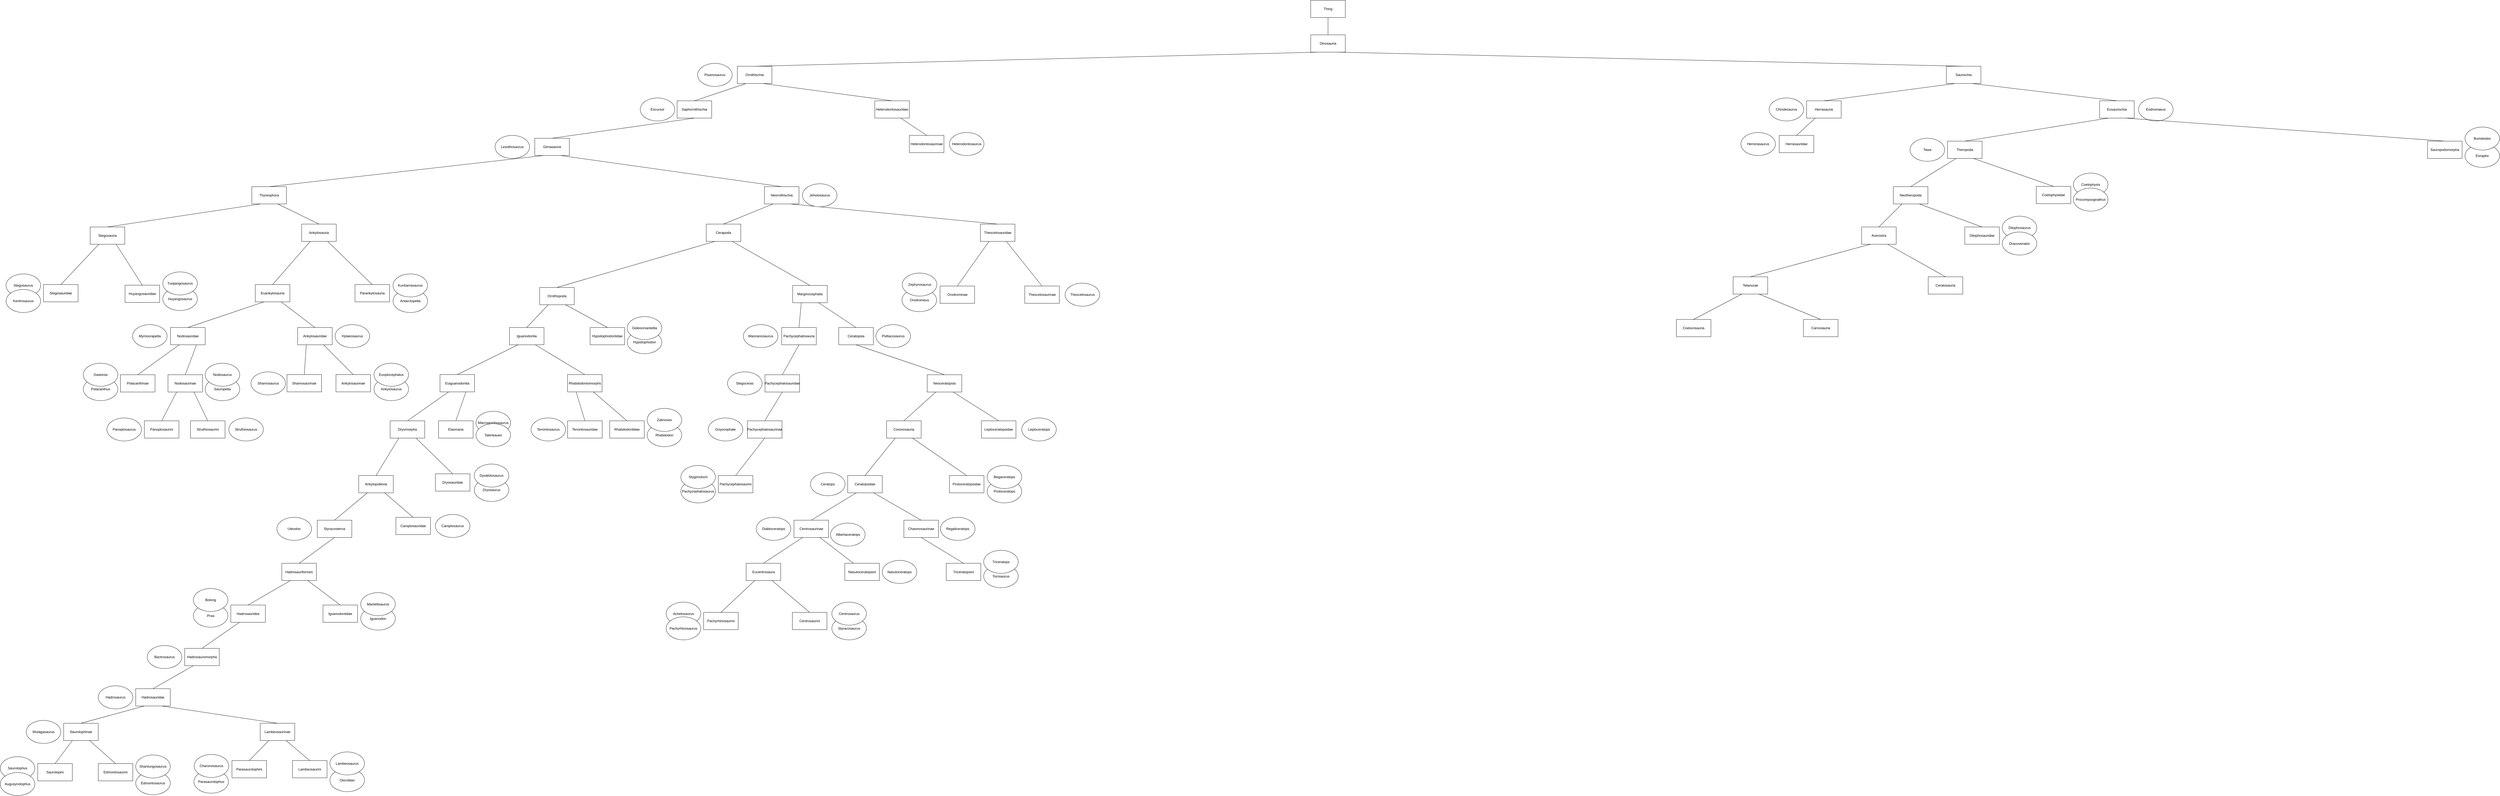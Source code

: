 <mxfile version="28.1.0">
  <diagram name="Page-1" id="6CVuObcRjR5ANR-r7CHb">
    <mxGraphModel dx="11740" dy="7610" grid="1" gridSize="10" guides="1" tooltips="1" connect="1" arrows="1" fold="1" page="1" pageScale="1" pageWidth="12000" pageHeight="6000" math="0" shadow="0">
      <root>
        <mxCell id="0" />
        <mxCell id="1" parent="0" />
        <mxCell id="PtrrE2Xn4478rQurks_1-1" value="&lt;span data-darkreader-inline-color=&quot;&quot; style=&quot;color: rgb(0, 0, 0); --darkreader-inline-color: #dddad5;&quot;&gt;Thing&lt;/span&gt;" style="rounded=0;whiteSpace=wrap;html=1;" parent="1" vertex="1">
          <mxGeometry x="5638" y="790" width="120" height="60" as="geometry" />
        </mxCell>
        <mxCell id="PtrrE2Xn4478rQurks_1-2" value="" style="endArrow=none;html=1;rounded=0;entryX=0.5;entryY=1;entryDx=0;entryDy=0;exitX=0.5;exitY=0;exitDx=0;exitDy=0;" parent="1" source="PtrrE2Xn4478rQurks_1-3" target="PtrrE2Xn4478rQurks_1-1" edge="1">
          <mxGeometry width="50" height="50" relative="1" as="geometry">
            <mxPoint x="5698" y="920" as="sourcePoint" />
            <mxPoint x="5728" y="1320" as="targetPoint" />
          </mxGeometry>
        </mxCell>
        <mxCell id="PtrrE2Xn4478rQurks_1-3" value="Dinosauria" style="rounded=0;whiteSpace=wrap;html=1;" parent="1" vertex="1">
          <mxGeometry x="5638" y="910" width="120" height="60" as="geometry" />
        </mxCell>
        <mxCell id="PtrrE2Xn4478rQurks_1-4" value="" style="endArrow=none;html=1;rounded=0;entryX=0.25;entryY=1;entryDx=0;entryDy=0;exitX=0.5;exitY=0;exitDx=0;exitDy=0;" parent="1" source="PtrrE2Xn4478rQurks_1-6" target="PtrrE2Xn4478rQurks_1-3" edge="1">
          <mxGeometry width="50" height="50" relative="1" as="geometry">
            <mxPoint x="5638" y="1020" as="sourcePoint" />
            <mxPoint x="5728" y="1320" as="targetPoint" />
          </mxGeometry>
        </mxCell>
        <mxCell id="PtrrE2Xn4478rQurks_1-5" value="" style="endArrow=none;html=1;rounded=0;entryX=0.75;entryY=1;entryDx=0;entryDy=0;exitX=0.5;exitY=0;exitDx=0;exitDy=0;" parent="1" source="PtrrE2Xn4478rQurks_1-12" target="PtrrE2Xn4478rQurks_1-3" edge="1">
          <mxGeometry width="50" height="50" relative="1" as="geometry">
            <mxPoint x="6058" y="1100" as="sourcePoint" />
            <mxPoint x="5728" y="1320" as="targetPoint" />
          </mxGeometry>
        </mxCell>
        <mxCell id="PtrrE2Xn4478rQurks_1-6" value="Ornithischia" style="rounded=0;whiteSpace=wrap;html=1;" parent="1" vertex="1">
          <mxGeometry x="3648" y="1019" width="120" height="60" as="geometry" />
        </mxCell>
        <mxCell id="PtrrE2Xn4478rQurks_1-8" value="" style="endArrow=none;html=1;rounded=0;entryX=0.25;entryY=1;entryDx=0;entryDy=0;exitX=0.5;exitY=0;exitDx=0;exitDy=0;" parent="1" source="PtrrE2Xn4478rQurks_1-31" target="PtrrE2Xn4478rQurks_1-6" edge="1">
          <mxGeometry width="50" height="50" relative="1" as="geometry">
            <mxPoint x="3580" y="1109" as="sourcePoint" />
            <mxPoint x="3848" y="1309" as="targetPoint" />
          </mxGeometry>
        </mxCell>
        <mxCell id="PtrrE2Xn4478rQurks_1-9" value="" style="endArrow=none;html=1;rounded=0;entryX=0.75;entryY=1;entryDx=0;entryDy=0;exitX=0.5;exitY=0;exitDx=0;exitDy=0;" parent="1" source="PtrrE2Xn4478rQurks_1-11" target="PtrrE2Xn4478rQurks_1-6" edge="1">
          <mxGeometry width="50" height="50" relative="1" as="geometry">
            <mxPoint x="4289" y="1129" as="sourcePoint" />
            <mxPoint x="4339" y="1309" as="targetPoint" />
          </mxGeometry>
        </mxCell>
        <mxCell id="PtrrE2Xn4478rQurks_1-10" value="Genasauria" style="rounded=0;whiteSpace=wrap;html=1;" parent="1" vertex="1">
          <mxGeometry x="2945" y="1269" width="120" height="60" as="geometry" />
        </mxCell>
        <mxCell id="PtrrE2Xn4478rQurks_1-11" value="Heterodontosauridae" style="rounded=0;whiteSpace=wrap;html=1;" parent="1" vertex="1">
          <mxGeometry x="4125" y="1139" width="120" height="60" as="geometry" />
        </mxCell>
        <mxCell id="PtrrE2Xn4478rQurks_1-12" value="Saurischia" style="rounded=0;whiteSpace=wrap;html=1;" parent="1" vertex="1">
          <mxGeometry x="7844" y="1019" width="120" height="60" as="geometry" />
        </mxCell>
        <mxCell id="PtrrE2Xn4478rQurks_1-13" value="" style="endArrow=none;html=1;rounded=0;entryX=0.25;entryY=1;entryDx=0;entryDy=0;exitX=0.5;exitY=0;exitDx=0;exitDy=0;" parent="1" source="PtrrE2Xn4478rQurks_1-14" target="PtrrE2Xn4478rQurks_1-12" edge="1">
          <mxGeometry width="50" height="50" relative="1" as="geometry">
            <mxPoint x="7641" y="1209" as="sourcePoint" />
            <mxPoint x="7401" y="1309" as="targetPoint" />
          </mxGeometry>
        </mxCell>
        <mxCell id="PtrrE2Xn4478rQurks_1-14" value="Herrasauria" style="rounded=0;whiteSpace=wrap;html=1;" parent="1" vertex="1">
          <mxGeometry x="7359" y="1139" width="120" height="60" as="geometry" />
        </mxCell>
        <mxCell id="PtrrE2Xn4478rQurks_1-16" value="" style="endArrow=none;html=1;rounded=0;entryX=0.75;entryY=1;entryDx=0;entryDy=0;exitX=0.5;exitY=0;exitDx=0;exitDy=0;" parent="1" source="PtrrE2Xn4478rQurks_1-17" target="PtrrE2Xn4478rQurks_1-12" edge="1">
          <mxGeometry width="50" height="50" relative="1" as="geometry">
            <mxPoint x="8001" y="1289" as="sourcePoint" />
            <mxPoint x="7401" y="1309" as="targetPoint" />
          </mxGeometry>
        </mxCell>
        <mxCell id="PtrrE2Xn4478rQurks_1-17" value="Eusaurischia" style="rounded=0;whiteSpace=wrap;html=1;" parent="1" vertex="1">
          <mxGeometry x="8376" y="1139" width="120" height="60" as="geometry" />
        </mxCell>
        <mxCell id="PtrrE2Xn4478rQurks_1-19" value="Pisanosaurus" style="ellipse;whiteSpace=wrap;html=1;" parent="1" vertex="1">
          <mxGeometry x="3510" y="1009" width="120" height="80" as="geometry" />
        </mxCell>
        <mxCell id="PtrrE2Xn4478rQurks_1-20" value="Eocursor" style="ellipse;whiteSpace=wrap;html=1;" parent="1" vertex="1">
          <mxGeometry x="3311" y="1129" width="120" height="80" as="geometry" />
        </mxCell>
        <mxCell id="PtrrE2Xn4478rQurks_1-21" value="Lesothosaurus" style="ellipse;whiteSpace=wrap;html=1;" parent="1" vertex="1">
          <mxGeometry x="2807" y="1259" width="120" height="80" as="geometry" />
        </mxCell>
        <mxCell id="PtrrE2Xn4478rQurks_1-22" value="Heterodontosaurus" style="ellipse;whiteSpace=wrap;html=1;" parent="1" vertex="1">
          <mxGeometry x="4384" y="1249" width="120" height="80" as="geometry" />
        </mxCell>
        <mxCell id="PtrrE2Xn4478rQurks_1-23" value="" style="endArrow=none;html=1;rounded=0;exitX=0.25;exitY=1;exitDx=0;exitDy=0;entryX=0.5;entryY=0;entryDx=0;entryDy=0;" parent="1" source="PtrrE2Xn4478rQurks_1-10" target="PtrrE2Xn4478rQurks_1-25" edge="1">
          <mxGeometry width="50" height="50" relative="1" as="geometry">
            <mxPoint x="3560" y="1388" as="sourcePoint" />
            <mxPoint x="3161" y="1389" as="targetPoint" />
          </mxGeometry>
        </mxCell>
        <mxCell id="PtrrE2Xn4478rQurks_1-25" value="Thyreophora" style="rounded=0;whiteSpace=wrap;html=1;" parent="1" vertex="1">
          <mxGeometry x="1963" y="1437" width="120" height="60" as="geometry" />
        </mxCell>
        <mxCell id="PtrrE2Xn4478rQurks_1-26" value="" style="endArrow=none;html=1;rounded=0;exitX=0.75;exitY=1;exitDx=0;exitDy=0;entryX=0.5;entryY=0;entryDx=0;entryDy=0;" parent="1" source="PtrrE2Xn4478rQurks_1-11" target="PtrrE2Xn4478rQurks_1-28" edge="1">
          <mxGeometry width="50" height="50" relative="1" as="geometry">
            <mxPoint x="4277" y="1169" as="sourcePoint" />
            <mxPoint x="4327" y="1119" as="targetPoint" />
          </mxGeometry>
        </mxCell>
        <mxCell id="PtrrE2Xn4478rQurks_1-28" value="Heterodontosaurinae" style="rounded=0;whiteSpace=wrap;html=1;" parent="1" vertex="1">
          <mxGeometry x="4245" y="1259" width="120" height="60" as="geometry" />
        </mxCell>
        <mxCell id="PtrrE2Xn4478rQurks_1-29" value="Neornithischia" style="rounded=0;whiteSpace=wrap;html=1;" parent="1" vertex="1">
          <mxGeometry x="3742" y="1437" width="120" height="60" as="geometry" />
        </mxCell>
        <mxCell id="PtrrE2Xn4478rQurks_1-30" value="" style="endArrow=none;html=1;rounded=0;entryX=0.75;entryY=1;entryDx=0;entryDy=0;exitX=0.5;exitY=0;exitDx=0;exitDy=0;" parent="1" source="PtrrE2Xn4478rQurks_1-29" target="PtrrE2Xn4478rQurks_1-10" edge="1">
          <mxGeometry width="50" height="50" relative="1" as="geometry">
            <mxPoint x="3601" y="1299" as="sourcePoint" />
            <mxPoint x="3651" y="1249" as="targetPoint" />
          </mxGeometry>
        </mxCell>
        <mxCell id="PtrrE2Xn4478rQurks_1-31" value="Saphornithischia" style="rounded=0;whiteSpace=wrap;html=1;" parent="1" vertex="1">
          <mxGeometry x="3439" y="1139" width="120" height="60" as="geometry" />
        </mxCell>
        <mxCell id="PtrrE2Xn4478rQurks_1-32" value="" style="endArrow=none;html=1;rounded=0;exitX=0.5;exitY=1;exitDx=0;exitDy=0;entryX=0.5;entryY=0;entryDx=0;entryDy=0;" parent="1" source="PtrrE2Xn4478rQurks_1-31" target="PtrrE2Xn4478rQurks_1-10" edge="1">
          <mxGeometry width="50" height="50" relative="1" as="geometry">
            <mxPoint x="4411" y="1189" as="sourcePoint" />
            <mxPoint x="4461" y="1139" as="targetPoint" />
          </mxGeometry>
        </mxCell>
        <mxCell id="PtrrE2Xn4478rQurks_1-33" value="Stegosauria" style="rounded=0;whiteSpace=wrap;html=1;" parent="1" vertex="1">
          <mxGeometry x="1402" y="1577" width="120" height="60" as="geometry" />
        </mxCell>
        <mxCell id="PtrrE2Xn4478rQurks_1-34" value="" style="endArrow=none;html=1;rounded=0;exitX=0.25;exitY=1;exitDx=0;exitDy=0;entryX=0.5;entryY=0;entryDx=0;entryDy=0;" parent="1" source="PtrrE2Xn4478rQurks_1-25" target="PtrrE2Xn4478rQurks_1-33" edge="1">
          <mxGeometry width="50" height="50" relative="1" as="geometry">
            <mxPoint x="1992" y="1497" as="sourcePoint" />
            <mxPoint x="2197" y="1395" as="targetPoint" />
          </mxGeometry>
        </mxCell>
        <mxCell id="PtrrE2Xn4478rQurks_1-35" value="Ankylosauria" style="rounded=0;whiteSpace=wrap;html=1;" parent="1" vertex="1">
          <mxGeometry x="2136" y="1567" width="120" height="60" as="geometry" />
        </mxCell>
        <mxCell id="PtrrE2Xn4478rQurks_1-36" value="" style="endArrow=none;html=1;rounded=0;exitX=0.5;exitY=0;exitDx=0;exitDy=0;entryX=0.75;entryY=1;entryDx=0;entryDy=0;" parent="1" source="PtrrE2Xn4478rQurks_1-35" target="PtrrE2Xn4478rQurks_1-25" edge="1">
          <mxGeometry width="50" height="50" relative="1" as="geometry">
            <mxPoint x="2053" y="1533" as="sourcePoint" />
            <mxPoint x="2203" y="1363" as="targetPoint" />
          </mxGeometry>
        </mxCell>
        <mxCell id="PtrrE2Xn4478rQurks_1-37" value="Stegosaurus" style="ellipse;whiteSpace=wrap;html=1;" parent="1" vertex="1">
          <mxGeometry x="1110" y="1740" width="120" height="80" as="geometry" />
        </mxCell>
        <mxCell id="PtrrE2Xn4478rQurks_1-38" value="" style="endArrow=none;html=1;rounded=0;entryX=0.25;entryY=1;entryDx=0;entryDy=0;exitX=0.5;exitY=0;exitDx=0;exitDy=0;" parent="1" source="PtrrE2Xn4478rQurks_1-39" target="PtrrE2Xn4478rQurks_1-29" edge="1">
          <mxGeometry width="50" height="50" relative="1" as="geometry">
            <mxPoint x="3700" y="1558" as="sourcePoint" />
            <mxPoint x="3750" y="1278" as="targetPoint" />
          </mxGeometry>
        </mxCell>
        <mxCell id="PtrrE2Xn4478rQurks_1-39" value="Cerapoda" style="rounded=0;whiteSpace=wrap;html=1;" parent="1" vertex="1">
          <mxGeometry x="3540" y="1567" width="120" height="60" as="geometry" />
        </mxCell>
        <mxCell id="PtrrE2Xn4478rQurks_1-40" value="Ornithopoda" style="rounded=0;whiteSpace=wrap;html=1;" parent="1" vertex="1">
          <mxGeometry x="2962" y="1787" width="120" height="60" as="geometry" />
        </mxCell>
        <mxCell id="PtrrE2Xn4478rQurks_1-41" value="Marginocephalia" style="rounded=0;whiteSpace=wrap;html=1;" parent="1" vertex="1">
          <mxGeometry x="3840" y="1780" width="120" height="60" as="geometry" />
        </mxCell>
        <mxCell id="PtrrE2Xn4478rQurks_1-42" value="" style="endArrow=none;html=1;rounded=0;entryX=0.25;entryY=1;entryDx=0;entryDy=0;exitX=0.5;exitY=0;exitDx=0;exitDy=0;" parent="1" source="PtrrE2Xn4478rQurks_1-40" target="PtrrE2Xn4478rQurks_1-39" edge="1">
          <mxGeometry width="50" height="50" relative="1" as="geometry">
            <mxPoint x="3563" y="1766" as="sourcePoint" />
            <mxPoint x="3559" y="1278" as="targetPoint" />
          </mxGeometry>
        </mxCell>
        <mxCell id="PtrrE2Xn4478rQurks_1-43" value="" style="endArrow=none;html=1;rounded=0;exitX=0.5;exitY=0;exitDx=0;exitDy=0;entryX=0.75;entryY=1;entryDx=0;entryDy=0;" parent="1" source="PtrrE2Xn4478rQurks_1-41" target="PtrrE2Xn4478rQurks_1-39" edge="1">
          <mxGeometry width="50" height="50" relative="1" as="geometry">
            <mxPoint x="3509" y="1328" as="sourcePoint" />
            <mxPoint x="3559" y="1278" as="targetPoint" />
          </mxGeometry>
        </mxCell>
        <mxCell id="PtrrE2Xn4478rQurks_1-44" value="Mymoorapelta" style="ellipse;whiteSpace=wrap;html=1;" parent="1" vertex="1">
          <mxGeometry x="1549" y="1916" width="120" height="80" as="geometry" />
        </mxCell>
        <mxCell id="PtrrE2Xn4478rQurks_1-45" value="Nodosauridae" style="rounded=0;whiteSpace=wrap;html=1;" parent="1" vertex="1">
          <mxGeometry x="1681" y="1926" width="120" height="60" as="geometry" />
        </mxCell>
        <mxCell id="PtrrE2Xn4478rQurks_1-46" value="Ankylosauridae" style="rounded=0;whiteSpace=wrap;html=1;" parent="1" vertex="1">
          <mxGeometry x="2122" y="1926" width="120" height="60" as="geometry" />
        </mxCell>
        <mxCell id="PtrrE2Xn4478rQurks_1-47" value="Hylaeosaurus" style="ellipse;whiteSpace=wrap;html=1;" parent="1" vertex="1">
          <mxGeometry x="2252" y="1916" width="120" height="80" as="geometry" />
        </mxCell>
        <mxCell id="PtrrE2Xn4478rQurks_1-48" value="" style="endArrow=none;html=1;rounded=0;exitX=0.75;exitY=1;exitDx=0;exitDy=0;entryX=0.5;entryY=0;entryDx=0;entryDy=0;" parent="1" source="PtrrE2Xn4478rQurks_1-35" target="PtrrE2Xn4478rQurks_1-136" edge="1">
          <mxGeometry width="50" height="50" relative="1" as="geometry">
            <mxPoint x="2400" y="1419" as="sourcePoint" />
            <mxPoint x="2302" y="1810" as="targetPoint" />
          </mxGeometry>
        </mxCell>
        <mxCell id="PtrrE2Xn4478rQurks_1-49" value="" style="endArrow=none;html=1;rounded=0;exitX=0.25;exitY=1;exitDx=0;exitDy=0;entryX=0.5;entryY=0;entryDx=0;entryDy=0;" parent="1" source="PtrrE2Xn4478rQurks_1-35" target="PtrrE2Xn4478rQurks_1-137" edge="1">
          <mxGeometry width="50" height="50" relative="1" as="geometry">
            <mxPoint x="2400" y="1419" as="sourcePoint" />
            <mxPoint x="2122" y="1820" as="targetPoint" />
          </mxGeometry>
        </mxCell>
        <mxCell id="PtrrE2Xn4478rQurks_1-50" value="Ankylosaurinae" style="rounded=0;whiteSpace=wrap;html=1;" parent="1" vertex="1">
          <mxGeometry x="2255" y="2089.5" width="120" height="60" as="geometry" />
        </mxCell>
        <mxCell id="PtrrE2Xn4478rQurks_1-51" value="" style="endArrow=none;html=1;rounded=0;entryX=0.75;entryY=1;entryDx=0;entryDy=0;exitX=0.5;exitY=0;exitDx=0;exitDy=0;" parent="1" source="PtrrE2Xn4478rQurks_1-50" target="PtrrE2Xn4478rQurks_1-46" edge="1">
          <mxGeometry width="50" height="50" relative="1" as="geometry">
            <mxPoint x="2350" y="2128" as="sourcePoint" />
            <mxPoint x="2400" y="2078" as="targetPoint" />
          </mxGeometry>
        </mxCell>
        <mxCell id="PtrrE2Xn4478rQurks_1-52" value="Ankylosaurus" style="ellipse;whiteSpace=wrap;html=1;" parent="1" vertex="1">
          <mxGeometry x="2387" y="2100" width="120" height="80" as="geometry" />
        </mxCell>
        <mxCell id="PtrrE2Xn4478rQurks_1-54" value="Thescelosauridae" style="rounded=0;whiteSpace=wrap;html=1;" parent="1" vertex="1">
          <mxGeometry x="4491.5" y="1567" width="120" height="60" as="geometry" />
        </mxCell>
        <mxCell id="PtrrE2Xn4478rQurks_1-55" value="" style="endArrow=none;html=1;rounded=0;entryX=0.5;entryY=0;entryDx=0;entryDy=0;exitX=0.75;exitY=1;exitDx=0;exitDy=0;" parent="1" source="PtrrE2Xn4478rQurks_1-29" target="PtrrE2Xn4478rQurks_1-54" edge="1">
          <mxGeometry width="50" height="50" relative="1" as="geometry">
            <mxPoint x="3433" y="1530" as="sourcePoint" />
            <mxPoint x="3483" y="1480" as="targetPoint" />
          </mxGeometry>
        </mxCell>
        <mxCell id="PtrrE2Xn4478rQurks_1-56" value="" style="endArrow=none;html=1;rounded=0;entryX=0.5;entryY=0;entryDx=0;entryDy=0;exitX=0.75;exitY=1;exitDx=0;exitDy=0;" parent="1" source="PtrrE2Xn4478rQurks_1-54" target="PtrrE2Xn4478rQurks_1-57" edge="1">
          <mxGeometry width="50" height="50" relative="1" as="geometry">
            <mxPoint x="4591.5" y="1693" as="sourcePoint" />
            <mxPoint x="4181.5" y="1483" as="targetPoint" />
          </mxGeometry>
        </mxCell>
        <mxCell id="PtrrE2Xn4478rQurks_1-57" value="Thescelosaurinae" style="rounded=0;whiteSpace=wrap;html=1;" parent="1" vertex="1">
          <mxGeometry x="4645.5" y="1782" width="120" height="60" as="geometry" />
        </mxCell>
        <mxCell id="PtrrE2Xn4478rQurks_1-58" value="Thescelosaurus" style="ellipse;whiteSpace=wrap;html=1;" parent="1" vertex="1">
          <mxGeometry x="4785.5" y="1772" width="120" height="80" as="geometry" />
        </mxCell>
        <mxCell id="PtrrE2Xn4478rQurks_1-59" value="Orodromeus" style="ellipse;whiteSpace=wrap;html=1;" parent="1" vertex="1">
          <mxGeometry x="4219.5" y="1791" width="120" height="80" as="geometry" />
        </mxCell>
        <mxCell id="PtrrE2Xn4478rQurks_1-60" value="" style="endArrow=none;html=1;rounded=0;entryX=0.25;entryY=1;entryDx=0;entryDy=0;exitX=0.5;exitY=0;exitDx=0;exitDy=0;" parent="1" source="PtrrE2Xn4478rQurks_1-61" target="PtrrE2Xn4478rQurks_1-54" edge="1">
          <mxGeometry width="50" height="50" relative="1" as="geometry">
            <mxPoint x="4442.5" y="1773" as="sourcePoint" />
            <mxPoint x="4520.5" y="1627" as="targetPoint" />
          </mxGeometry>
        </mxCell>
        <mxCell id="PtrrE2Xn4478rQurks_1-61" value="Orodrominae" style="rounded=0;whiteSpace=wrap;html=1;" parent="1" vertex="1">
          <mxGeometry x="4351.5" y="1782" width="120" height="60" as="geometry" />
        </mxCell>
        <mxCell id="PtrrE2Xn4478rQurks_1-62" value="" style="endArrow=none;html=1;rounded=0;entryX=0.25;entryY=1;entryDx=0;entryDy=0;exitX=0.5;exitY=0;exitDx=0;exitDy=0;" parent="1" source="PtrrE2Xn4478rQurks_1-69" target="PtrrE2Xn4478rQurks_1-40" edge="1">
          <mxGeometry width="50" height="50" relative="1" as="geometry">
            <mxPoint x="2900" y="1958" as="sourcePoint" />
            <mxPoint x="3000" y="1718" as="targetPoint" />
          </mxGeometry>
        </mxCell>
        <mxCell id="PtrrE2Xn4478rQurks_1-66" value="Jeholosaurus" style="ellipse;whiteSpace=wrap;html=1;" parent="1" vertex="1">
          <mxGeometry x="3874" y="1427" width="120" height="80" as="geometry" />
        </mxCell>
        <mxCell id="PtrrE2Xn4478rQurks_1-67" value="Elasmaria" style="rounded=0;whiteSpace=wrap;html=1;" parent="1" vertex="1">
          <mxGeometry x="2611" y="2250" width="120" height="60" as="geometry" />
        </mxCell>
        <mxCell id="PtrrE2Xn4478rQurks_1-68" value="Macrogryphosaurus" style="ellipse;whiteSpace=wrap;html=1;" parent="1" vertex="1">
          <mxGeometry x="2741" y="2216.75" width="120" height="80" as="geometry" />
        </mxCell>
        <mxCell id="PtrrE2Xn4478rQurks_1-69" value="Iguanodontia" style="rounded=0;whiteSpace=wrap;html=1;" parent="1" vertex="1">
          <mxGeometry x="2857" y="1926" width="120" height="60" as="geometry" />
        </mxCell>
        <mxCell id="PtrrE2Xn4478rQurks_1-70" value="" style="endArrow=none;html=1;rounded=0;entryX=0.25;entryY=1;entryDx=0;entryDy=0;exitX=0.5;exitY=0;exitDx=0;exitDy=0;" parent="1" source="PtrrE2Xn4478rQurks_1-71" target="PtrrE2Xn4478rQurks_1-41" edge="1">
          <mxGeometry width="50" height="50" relative="1" as="geometry">
            <mxPoint x="3825" y="1926" as="sourcePoint" />
            <mxPoint x="3708" y="1610" as="targetPoint" />
          </mxGeometry>
        </mxCell>
        <mxCell id="PtrrE2Xn4478rQurks_1-71" value="Pachycephalosauria" style="rounded=0;whiteSpace=wrap;html=1;" parent="1" vertex="1">
          <mxGeometry x="3802" y="1926" width="120" height="60" as="geometry" />
        </mxCell>
        <mxCell id="PtrrE2Xn4478rQurks_1-72" value="" style="endArrow=none;html=1;rounded=0;entryX=0.75;entryY=1;entryDx=0;entryDy=0;exitX=0.5;exitY=0;exitDx=0;exitDy=0;" parent="1" source="PtrrE2Xn4478rQurks_1-73" target="PtrrE2Xn4478rQurks_1-41" edge="1">
          <mxGeometry width="50" height="50" relative="1" as="geometry">
            <mxPoint x="4059" y="1926" as="sourcePoint" />
            <mxPoint x="3658" y="1680" as="targetPoint" />
          </mxGeometry>
        </mxCell>
        <mxCell id="PtrrE2Xn4478rQurks_1-73" value="Ceratopsia" style="rounded=0;whiteSpace=wrap;html=1;" parent="1" vertex="1">
          <mxGeometry x="4000" y="1926" width="120" height="60" as="geometry" />
        </mxCell>
        <mxCell id="PtrrE2Xn4478rQurks_1-74" value="Wannanosaurus" style="ellipse;whiteSpace=wrap;html=1;" parent="1" vertex="1">
          <mxGeometry x="3669" y="1916" width="120" height="80" as="geometry" />
        </mxCell>
        <mxCell id="PtrrE2Xn4478rQurks_1-75" value="Psittacosaurus" style="ellipse;whiteSpace=wrap;html=1;" parent="1" vertex="1">
          <mxGeometry x="4129" y="1916" width="120" height="80" as="geometry" />
        </mxCell>
        <mxCell id="PtrrE2Xn4478rQurks_1-76" value="" style="endArrow=none;html=1;rounded=0;entryX=0.5;entryY=1;entryDx=0;entryDy=0;exitX=0.5;exitY=0;exitDx=0;exitDy=0;" parent="1" source="PtrrE2Xn4478rQurks_1-77" target="PtrrE2Xn4478rQurks_1-71" edge="1">
          <mxGeometry width="50" height="50" relative="1" as="geometry">
            <mxPoint x="3784" y="2060" as="sourcePoint" />
            <mxPoint x="3849" y="1986" as="targetPoint" />
          </mxGeometry>
        </mxCell>
        <mxCell id="PtrrE2Xn4478rQurks_1-77" value="Pachycephalosauridae" style="rounded=0;whiteSpace=wrap;html=1;" parent="1" vertex="1">
          <mxGeometry x="3744" y="2090" width="120" height="60" as="geometry" />
        </mxCell>
        <mxCell id="PtrrE2Xn4478rQurks_1-78" value="Pachycephalosaurus" style="ellipse;whiteSpace=wrap;html=1;" parent="1" vertex="1">
          <mxGeometry x="3452" y="2455" width="120" height="80" as="geometry" />
        </mxCell>
        <mxCell id="PtrrE2Xn4478rQurks_1-79" value="Neoceratopsia" style="rounded=0;whiteSpace=wrap;html=1;" parent="1" vertex="1">
          <mxGeometry x="4307" y="2090" width="120" height="60" as="geometry" />
        </mxCell>
        <mxCell id="PtrrE2Xn4478rQurks_1-80" value="" style="endArrow=none;html=1;rounded=0;exitX=0.5;exitY=0;exitDx=0;exitDy=0;entryX=0.5;entryY=1;entryDx=0;entryDy=0;" parent="1" source="PtrrE2Xn4478rQurks_1-79" target="PtrrE2Xn4478rQurks_1-73" edge="1">
          <mxGeometry width="50" height="50" relative="1" as="geometry">
            <mxPoint x="3800" y="1770" as="sourcePoint" />
            <mxPoint x="4059" y="1986" as="targetPoint" />
          </mxGeometry>
        </mxCell>
        <mxCell id="PtrrE2Xn4478rQurks_1-81" value="Leptoceratops" style="ellipse;whiteSpace=wrap;html=1;" parent="1" vertex="1">
          <mxGeometry x="4635" y="2240" width="120" height="80" as="geometry" />
        </mxCell>
        <mxCell id="PtrrE2Xn4478rQurks_1-82" value="" style="endArrow=none;html=1;rounded=0;entryX=0.25;entryY=1;entryDx=0;entryDy=0;exitX=0.5;exitY=0;exitDx=0;exitDy=0;" parent="1" source="PtrrE2Xn4478rQurks_1-83" target="PtrrE2Xn4478rQurks_1-79" edge="1">
          <mxGeometry width="50" height="50" relative="1" as="geometry">
            <mxPoint x="4416" y="2270" as="sourcePoint" />
            <mxPoint x="4536" y="1850" as="targetPoint" />
          </mxGeometry>
        </mxCell>
        <mxCell id="PtrrE2Xn4478rQurks_1-83" value="Coronosauria" style="rounded=0;whiteSpace=wrap;html=1;" parent="1" vertex="1">
          <mxGeometry x="4166" y="2250" width="120" height="60" as="geometry" />
        </mxCell>
        <mxCell id="PtrrE2Xn4478rQurks_1-85" value="Protoceratopsidae" style="rounded=0;whiteSpace=wrap;html=1;" parent="1" vertex="1">
          <mxGeometry x="4384" y="2440" width="120" height="60" as="geometry" />
        </mxCell>
        <mxCell id="PtrrE2Xn4478rQurks_1-86" value="Leptoceratopsidae" style="rounded=0;whiteSpace=wrap;html=1;" parent="1" vertex="1">
          <mxGeometry x="4495" y="2250" width="120" height="60" as="geometry" />
        </mxCell>
        <mxCell id="PtrrE2Xn4478rQurks_1-87" value="" style="endArrow=none;html=1;rounded=0;exitX=0.75;exitY=1;exitDx=0;exitDy=0;entryX=0.5;entryY=0;entryDx=0;entryDy=0;" parent="1" source="PtrrE2Xn4478rQurks_1-79" target="PtrrE2Xn4478rQurks_1-86" edge="1">
          <mxGeometry width="50" height="50" relative="1" as="geometry">
            <mxPoint x="4506" y="2100" as="sourcePoint" />
            <mxPoint x="4556" y="2050" as="targetPoint" />
          </mxGeometry>
        </mxCell>
        <mxCell id="PtrrE2Xn4478rQurks_1-89" value="" style="endArrow=none;html=1;rounded=0;entryX=0.75;entryY=1;entryDx=0;entryDy=0;exitX=0.5;exitY=0;exitDx=0;exitDy=0;" parent="1" source="PtrrE2Xn4478rQurks_1-85" target="PtrrE2Xn4478rQurks_1-83" edge="1">
          <mxGeometry width="50" height="50" relative="1" as="geometry">
            <mxPoint x="4336" y="2100" as="sourcePoint" />
            <mxPoint x="4386" y="2050" as="targetPoint" />
          </mxGeometry>
        </mxCell>
        <mxCell id="PtrrE2Xn4478rQurks_1-90" value="Protoceratops" style="ellipse;whiteSpace=wrap;html=1;" parent="1" vertex="1">
          <mxGeometry x="4515" y="2455" width="120" height="80" as="geometry" />
        </mxCell>
        <mxCell id="PtrrE2Xn4478rQurks_1-91" value="Begaceratops" style="ellipse;whiteSpace=wrap;html=1;" parent="1" vertex="1">
          <mxGeometry x="4515" y="2405" width="120" height="80" as="geometry" />
        </mxCell>
        <mxCell id="PtrrE2Xn4478rQurks_1-92" value="Stegoceras" style="ellipse;whiteSpace=wrap;html=1;" parent="1" vertex="1">
          <mxGeometry x="3614" y="2080" width="120" height="80" as="geometry" />
        </mxCell>
        <mxCell id="PtrrE2Xn4478rQurks_1-93" value="Pachycephalosaurinae" style="rounded=0;whiteSpace=wrap;html=1;" parent="1" vertex="1">
          <mxGeometry x="3683" y="2250" width="120" height="60" as="geometry" />
        </mxCell>
        <mxCell id="PtrrE2Xn4478rQurks_1-94" value="" style="endArrow=none;html=1;rounded=0;exitX=0.5;exitY=1;exitDx=0;exitDy=0;entryX=0.5;entryY=0;entryDx=0;entryDy=0;" parent="1" source="PtrrE2Xn4478rQurks_1-77" target="PtrrE2Xn4478rQurks_1-93" edge="1">
          <mxGeometry width="50" height="50" relative="1" as="geometry">
            <mxPoint x="4134" y="2130" as="sourcePoint" />
            <mxPoint x="4184" y="2080" as="targetPoint" />
          </mxGeometry>
        </mxCell>
        <mxCell id="PtrrE2Xn4478rQurks_1-95" value="Stygimoloch" style="ellipse;whiteSpace=wrap;html=1;" parent="1" vertex="1">
          <mxGeometry x="3452" y="2405" width="120" height="80" as="geometry" />
        </mxCell>
        <mxCell id="PtrrE2Xn4478rQurks_1-96" value="Diabloceratops" style="ellipse;whiteSpace=wrap;html=1;" parent="1" vertex="1">
          <mxGeometry x="3713.5" y="2585" width="120" height="80" as="geometry" />
        </mxCell>
        <mxCell id="PtrrE2Xn4478rQurks_1-97" value="Ceratopsidae" style="rounded=0;whiteSpace=wrap;html=1;" parent="1" vertex="1">
          <mxGeometry x="4031" y="2440" width="120" height="60" as="geometry" />
        </mxCell>
        <mxCell id="PtrrE2Xn4478rQurks_1-98" value="" style="endArrow=none;html=1;rounded=0;exitX=0.25;exitY=1;exitDx=0;exitDy=0;entryX=0.5;entryY=0;entryDx=0;entryDy=0;" parent="1" source="PtrrE2Xn4478rQurks_1-83" target="PtrrE2Xn4478rQurks_1-97" edge="1">
          <mxGeometry width="50" height="50" relative="1" as="geometry">
            <mxPoint x="4106" y="2500" as="sourcePoint" />
            <mxPoint x="4246" y="2250" as="targetPoint" />
          </mxGeometry>
        </mxCell>
        <mxCell id="PtrrE2Xn4478rQurks_1-99" value="&lt;div&gt;Pachycephalosaurini&lt;/div&gt;" style="rounded=0;whiteSpace=wrap;html=1;" parent="1" vertex="1">
          <mxGeometry x="3582" y="2440" width="120" height="60" as="geometry" />
        </mxCell>
        <mxCell id="PtrrE2Xn4478rQurks_1-100" value="" style="endArrow=none;html=1;rounded=0;exitX=0.5;exitY=1;exitDx=0;exitDy=0;entryX=0.5;entryY=0;entryDx=0;entryDy=0;" parent="1" source="PtrrE2Xn4478rQurks_1-93" target="PtrrE2Xn4478rQurks_1-99" edge="1">
          <mxGeometry width="50" height="50" relative="1" as="geometry">
            <mxPoint x="3994" y="2300" as="sourcePoint" />
            <mxPoint x="4044" y="2250" as="targetPoint" />
          </mxGeometry>
        </mxCell>
        <mxCell id="PtrrE2Xn4478rQurks_1-102" value="Goyocephale" style="ellipse;whiteSpace=wrap;html=1;" parent="1" vertex="1">
          <mxGeometry x="3547" y="2240" width="120" height="80" as="geometry" />
        </mxCell>
        <mxCell id="PtrrE2Xn4478rQurks_1-103" value="Ceratops" style="ellipse;whiteSpace=wrap;html=1;" parent="1" vertex="1">
          <mxGeometry x="3902" y="2430" width="120" height="80" as="geometry" />
        </mxCell>
        <mxCell id="PtrrE2Xn4478rQurks_1-104" value="Chasmosaurinae" style="rounded=0;whiteSpace=wrap;html=1;" parent="1" vertex="1">
          <mxGeometry x="4226" y="2595" width="120" height="60" as="geometry" />
        </mxCell>
        <mxCell id="PtrrE2Xn4478rQurks_1-105" value="Centrosaurinae" style="rounded=0;whiteSpace=wrap;html=1;" parent="1" vertex="1">
          <mxGeometry x="3844.5" y="2595" width="120" height="60" as="geometry" />
        </mxCell>
        <mxCell id="PtrrE2Xn4478rQurks_1-106" value="" style="endArrow=none;html=1;rounded=0;entryX=0.5;entryY=0;entryDx=0;entryDy=0;exitX=0.75;exitY=1;exitDx=0;exitDy=0;" parent="1" source="PtrrE2Xn4478rQurks_1-97" target="PtrrE2Xn4478rQurks_1-104" edge="1">
          <mxGeometry width="50" height="50" relative="1" as="geometry">
            <mxPoint x="3980" y="2500" as="sourcePoint" />
            <mxPoint x="3953" y="2080" as="targetPoint" />
          </mxGeometry>
        </mxCell>
        <mxCell id="PtrrE2Xn4478rQurks_1-107" value="" style="endArrow=none;html=1;rounded=0;exitX=0.5;exitY=0;exitDx=0;exitDy=0;entryX=0.25;entryY=1;entryDx=0;entryDy=0;" parent="1" source="PtrrE2Xn4478rQurks_1-105" target="PtrrE2Xn4478rQurks_1-97" edge="1">
          <mxGeometry width="50" height="50" relative="1" as="geometry">
            <mxPoint x="4159" y="2130" as="sourcePoint" />
            <mxPoint x="4209" y="2080" as="targetPoint" />
          </mxGeometry>
        </mxCell>
        <mxCell id="PtrrE2Xn4478rQurks_1-108" value="Regaliceratops" style="ellipse;whiteSpace=wrap;html=1;" parent="1" vertex="1">
          <mxGeometry x="4353" y="2585" width="120" height="80" as="geometry" />
        </mxCell>
        <mxCell id="PtrrE2Xn4478rQurks_1-110" value="Triceratopsini" style="rounded=0;whiteSpace=wrap;html=1;" parent="1" vertex="1">
          <mxGeometry x="4373" y="2744.5" width="120" height="60" as="geometry" />
        </mxCell>
        <mxCell id="PtrrE2Xn4478rQurks_1-111" value="" style="endArrow=none;html=1;rounded=0;exitX=0.5;exitY=1;exitDx=0;exitDy=0;entryX=0.5;entryY=0;entryDx=0;entryDy=0;" parent="1" source="PtrrE2Xn4478rQurks_1-104" target="PtrrE2Xn4478rQurks_1-110" edge="1">
          <mxGeometry width="50" height="50" relative="1" as="geometry">
            <mxPoint x="4474" y="2455" as="sourcePoint" />
            <mxPoint x="4524" y="2405" as="targetPoint" />
          </mxGeometry>
        </mxCell>
        <mxCell id="PtrrE2Xn4478rQurks_1-112" value="Torosaurus" style="ellipse;whiteSpace=wrap;html=1;" parent="1" vertex="1">
          <mxGeometry x="4503" y="2749.5" width="120" height="80" as="geometry" />
        </mxCell>
        <mxCell id="PtrrE2Xn4478rQurks_1-113" value="Triceratops" style="ellipse;whiteSpace=wrap;html=1;" parent="1" vertex="1">
          <mxGeometry x="4503" y="2699.5" width="120" height="80" as="geometry" />
        </mxCell>
        <mxCell id="PtrrE2Xn4478rQurks_1-114" value="Nasutoceratopsini" style="rounded=0;whiteSpace=wrap;html=1;" parent="1" vertex="1">
          <mxGeometry x="4021" y="2744.5" width="120" height="60" as="geometry" />
        </mxCell>
        <mxCell id="PtrrE2Xn4478rQurks_1-115" value="Nasutoceratops" style="ellipse;whiteSpace=wrap;html=1;" parent="1" vertex="1">
          <mxGeometry x="4151" y="2734.5" width="120" height="80" as="geometry" />
        </mxCell>
        <mxCell id="PtrrE2Xn4478rQurks_1-116" value="" style="endArrow=none;html=1;rounded=0;exitX=0.25;exitY=0;exitDx=0;exitDy=0;entryX=0.75;entryY=1;entryDx=0;entryDy=0;" parent="1" source="PtrrE2Xn4478rQurks_1-114" target="PtrrE2Xn4478rQurks_1-105" edge="1">
          <mxGeometry width="50" height="50" relative="1" as="geometry">
            <mxPoint x="4383" y="3275.5" as="sourcePoint" />
            <mxPoint x="4284" y="2870.5" as="targetPoint" />
          </mxGeometry>
        </mxCell>
        <mxCell id="PtrrE2Xn4478rQurks_1-117" value="" style="endArrow=none;html=1;rounded=0;entryX=0.25;entryY=1;entryDx=0;entryDy=0;exitX=0.5;exitY=0;exitDx=0;exitDy=0;" parent="1" source="PtrrE2Xn4478rQurks_1-122" target="PtrrE2Xn4478rQurks_1-105" edge="1">
          <mxGeometry width="50" height="50" relative="1" as="geometry">
            <mxPoint x="4044.5" y="2715" as="sourcePoint" />
            <mxPoint x="3864.5" y="2475" as="targetPoint" />
          </mxGeometry>
        </mxCell>
        <mxCell id="PtrrE2Xn4478rQurks_1-118" value="Centrosaurini" style="rounded=0;whiteSpace=wrap;html=1;" parent="1" vertex="1">
          <mxGeometry x="3839" y="2915" width="120" height="60" as="geometry" />
        </mxCell>
        <mxCell id="PtrrE2Xn4478rQurks_1-119" value="Albertaceratops" style="ellipse;whiteSpace=wrap;html=1;" parent="1" vertex="1">
          <mxGeometry x="3971.5" y="2605" width="120" height="80" as="geometry" />
        </mxCell>
        <mxCell id="PtrrE2Xn4478rQurks_1-120" value="Styracosaurus" style="ellipse;whiteSpace=wrap;html=1;" parent="1" vertex="1">
          <mxGeometry x="3976" y="2930.5" width="120" height="80" as="geometry" />
        </mxCell>
        <mxCell id="PtrrE2Xn4478rQurks_1-121" value="Centrosaurus" style="ellipse;whiteSpace=wrap;html=1;" parent="1" vertex="1">
          <mxGeometry x="3976" y="2879.5" width="120" height="80" as="geometry" />
        </mxCell>
        <mxCell id="PtrrE2Xn4478rQurks_1-122" value="Eucentrosaura" style="rounded=0;whiteSpace=wrap;html=1;" parent="1" vertex="1">
          <mxGeometry x="3678.5" y="2744.5" width="120" height="60" as="geometry" />
        </mxCell>
        <mxCell id="PtrrE2Xn4478rQurks_1-123" value="" style="endArrow=none;html=1;rounded=0;entryX=0.25;entryY=1;entryDx=0;entryDy=0;exitX=0.5;exitY=0;exitDx=0;exitDy=0;" parent="1" source="PtrrE2Xn4478rQurks_1-125" target="PtrrE2Xn4478rQurks_1-122" edge="1">
          <mxGeometry width="50" height="50" relative="1" as="geometry">
            <mxPoint x="3642.5" y="2874.5" as="sourcePoint" />
            <mxPoint x="3692.5" y="2804.5" as="targetPoint" />
          </mxGeometry>
        </mxCell>
        <mxCell id="PtrrE2Xn4478rQurks_1-124" value="" style="endArrow=none;html=1;rounded=0;entryX=0.75;entryY=1;entryDx=0;entryDy=0;exitX=0.5;exitY=0;exitDx=0;exitDy=0;" parent="1" source="PtrrE2Xn4478rQurks_1-118" target="PtrrE2Xn4478rQurks_1-122" edge="1">
          <mxGeometry width="50" height="50" relative="1" as="geometry">
            <mxPoint x="3808.5" y="2864.5" as="sourcePoint" />
            <mxPoint x="3648.5" y="2474.5" as="targetPoint" />
          </mxGeometry>
        </mxCell>
        <mxCell id="PtrrE2Xn4478rQurks_1-125" value="Pachyrhinosaurini" style="rounded=0;whiteSpace=wrap;html=1;" parent="1" vertex="1">
          <mxGeometry x="3531" y="2915" width="120" height="60" as="geometry" />
        </mxCell>
        <mxCell id="PtrrE2Xn4478rQurks_1-126" value="Achelosaurus" style="ellipse;whiteSpace=wrap;html=1;" parent="1" vertex="1">
          <mxGeometry x="3401" y="2879.5" width="120" height="80" as="geometry" />
        </mxCell>
        <mxCell id="PtrrE2Xn4478rQurks_1-127" value="Pachyrhinosaurus" style="ellipse;whiteSpace=wrap;html=1;" parent="1" vertex="1">
          <mxGeometry x="3401" y="2930.5" width="120" height="80" as="geometry" />
        </mxCell>
        <mxCell id="PtrrE2Xn4478rQurks_1-128" value="Talenkauen" style="ellipse;whiteSpace=wrap;html=1;" parent="1" vertex="1">
          <mxGeometry x="2741" y="2259.75" width="120" height="80" as="geometry" />
        </mxCell>
        <mxCell id="PtrrE2Xn4478rQurks_1-129" value="Stegosauridae" style="rounded=0;whiteSpace=wrap;html=1;" parent="1" vertex="1">
          <mxGeometry x="1240" y="1777" width="120" height="60" as="geometry" />
        </mxCell>
        <mxCell id="PtrrE2Xn4478rQurks_1-130" value="Huyangosauridae" style="rounded=0;whiteSpace=wrap;html=1;" parent="1" vertex="1">
          <mxGeometry x="1523" y="1779" width="120" height="60" as="geometry" />
        </mxCell>
        <mxCell id="PtrrE2Xn4478rQurks_1-131" value="" style="endArrow=none;html=1;rounded=0;entryX=0.75;entryY=1;entryDx=0;entryDy=0;exitX=0.5;exitY=0;exitDx=0;exitDy=0;" parent="1" source="PtrrE2Xn4478rQurks_1-130" target="PtrrE2Xn4478rQurks_1-33" edge="1">
          <mxGeometry width="50" height="50" relative="1" as="geometry">
            <mxPoint x="1972" y="1830" as="sourcePoint" />
            <mxPoint x="2022" y="1780" as="targetPoint" />
          </mxGeometry>
        </mxCell>
        <mxCell id="PtrrE2Xn4478rQurks_1-132" value="" style="endArrow=none;html=1;rounded=0;entryX=0.25;entryY=1;entryDx=0;entryDy=0;exitX=0.5;exitY=0;exitDx=0;exitDy=0;" parent="1" source="PtrrE2Xn4478rQurks_1-129" target="PtrrE2Xn4478rQurks_1-33" edge="1">
          <mxGeometry width="50" height="50" relative="1" as="geometry">
            <mxPoint x="1292" y="1730" as="sourcePoint" />
            <mxPoint x="2022" y="1780" as="targetPoint" />
          </mxGeometry>
        </mxCell>
        <mxCell id="PtrrE2Xn4478rQurks_1-133" value="Kentrosaurus" style="ellipse;whiteSpace=wrap;html=1;" parent="1" vertex="1">
          <mxGeometry x="1110" y="1794" width="120" height="80" as="geometry" />
        </mxCell>
        <mxCell id="PtrrE2Xn4478rQurks_1-134" value="Huyangosaurus" style="ellipse;whiteSpace=wrap;html=1;" parent="1" vertex="1">
          <mxGeometry x="1654" y="1787" width="120" height="80" as="geometry" />
        </mxCell>
        <mxCell id="PtrrE2Xn4478rQurks_1-135" value="Tuojiangosaurus" style="ellipse;whiteSpace=wrap;html=1;" parent="1" vertex="1">
          <mxGeometry x="1654" y="1733" width="120" height="80" as="geometry" />
        </mxCell>
        <mxCell id="PtrrE2Xn4478rQurks_1-136" value="Parankylosauria" style="rounded=0;whiteSpace=wrap;html=1;" parent="1" vertex="1">
          <mxGeometry x="2321" y="1777" width="120" height="60" as="geometry" />
        </mxCell>
        <mxCell id="PtrrE2Xn4478rQurks_1-137" value="Euankylosauria" style="rounded=0;whiteSpace=wrap;html=1;" parent="1" vertex="1">
          <mxGeometry x="1975" y="1777" width="120" height="60" as="geometry" />
        </mxCell>
        <mxCell id="PtrrE2Xn4478rQurks_1-138" value="" style="endArrow=none;html=1;rounded=0;entryX=0.25;entryY=1;entryDx=0;entryDy=0;exitX=0.5;exitY=0;exitDx=0;exitDy=0;" parent="1" source="PtrrE2Xn4478rQurks_1-45" target="PtrrE2Xn4478rQurks_1-137" edge="1">
          <mxGeometry width="50" height="50" relative="1" as="geometry">
            <mxPoint x="1955" y="1926" as="sourcePoint" />
            <mxPoint x="2485" y="1820" as="targetPoint" />
          </mxGeometry>
        </mxCell>
        <mxCell id="PtrrE2Xn4478rQurks_1-139" value="" style="endArrow=none;html=1;rounded=0;entryX=0.75;entryY=1;entryDx=0;entryDy=0;exitX=0.5;exitY=0;exitDx=0;exitDy=0;" parent="1" source="PtrrE2Xn4478rQurks_1-46" target="PtrrE2Xn4478rQurks_1-137" edge="1">
          <mxGeometry width="50" height="50" relative="1" as="geometry">
            <mxPoint x="2435" y="1870" as="sourcePoint" />
            <mxPoint x="2485" y="1820" as="targetPoint" />
          </mxGeometry>
        </mxCell>
        <mxCell id="PtrrE2Xn4478rQurks_1-141" value="Antarctopelta" style="ellipse;whiteSpace=wrap;html=1;" parent="1" vertex="1">
          <mxGeometry x="2453" y="1794" width="120" height="80" as="geometry" />
        </mxCell>
        <mxCell id="PtrrE2Xn4478rQurks_1-142" value="Kunbarrasaurus" style="ellipse;whiteSpace=wrap;html=1;" parent="1" vertex="1">
          <mxGeometry x="2453" y="1740" width="120" height="80" as="geometry" />
        </mxCell>
        <mxCell id="PtrrE2Xn4478rQurks_1-143" value="Polacanthus" style="ellipse;whiteSpace=wrap;html=1;" parent="1" vertex="1">
          <mxGeometry x="1378" y="2100" width="120" height="80" as="geometry" />
        </mxCell>
        <mxCell id="PtrrE2Xn4478rQurks_1-145" value="Polacanthinae" style="rounded=0;whiteSpace=wrap;html=1;" parent="1" vertex="1">
          <mxGeometry x="1507" y="2090" width="120" height="60" as="geometry" />
        </mxCell>
        <mxCell id="PtrrE2Xn4478rQurks_1-146" value="" style="endArrow=none;html=1;rounded=0;entryX=0.25;entryY=1;entryDx=0;entryDy=0;exitX=0.5;exitY=0;exitDx=0;exitDy=0;" parent="1" source="PtrrE2Xn4478rQurks_1-145" target="PtrrE2Xn4478rQurks_1-45" edge="1">
          <mxGeometry width="50" height="50" relative="1" as="geometry">
            <mxPoint x="1639" y="2050" as="sourcePoint" />
            <mxPoint x="1839" y="2080" as="targetPoint" />
          </mxGeometry>
        </mxCell>
        <mxCell id="PtrrE2Xn4478rQurks_1-147" value="Nodosaurinae" style="rounded=0;whiteSpace=wrap;html=1;" parent="1" vertex="1">
          <mxGeometry x="1672" y="2090" width="120" height="60" as="geometry" />
        </mxCell>
        <mxCell id="PtrrE2Xn4478rQurks_1-148" value="" style="endArrow=none;html=1;rounded=0;entryX=0.75;entryY=1;entryDx=0;entryDy=0;exitX=0.5;exitY=0;exitDx=0;exitDy=0;" parent="1" source="PtrrE2Xn4478rQurks_1-147" target="PtrrE2Xn4478rQurks_1-45" edge="1">
          <mxGeometry width="50" height="50" relative="1" as="geometry">
            <mxPoint x="1809" y="2060" as="sourcePoint" />
            <mxPoint x="1839" y="2080" as="targetPoint" />
          </mxGeometry>
        </mxCell>
        <mxCell id="PtrrE2Xn4478rQurks_1-150" value="Sauropelta" style="ellipse;whiteSpace=wrap;html=1;" parent="1" vertex="1">
          <mxGeometry x="1801" y="2100" width="120" height="80" as="geometry" />
        </mxCell>
        <mxCell id="PtrrE2Xn4478rQurks_1-151" value="Eodromaeus" style="ellipse;whiteSpace=wrap;html=1;" parent="1" vertex="1">
          <mxGeometry x="8511" y="1129" width="120" height="80" as="geometry" />
        </mxCell>
        <mxCell id="PtrrE2Xn4478rQurks_1-152" value="Sauropodomorpha" style="rounded=0;whiteSpace=wrap;html=1;" parent="1" vertex="1">
          <mxGeometry x="9514" y="1279" width="120" height="60" as="geometry" />
        </mxCell>
        <mxCell id="PtrrE2Xn4478rQurks_1-153" value="Theropoda" style="rounded=0;whiteSpace=wrap;html=1;" parent="1" vertex="1">
          <mxGeometry x="7848" y="1279" width="120" height="60" as="geometry" />
        </mxCell>
        <mxCell id="PtrrE2Xn4478rQurks_1-154" value="" style="endArrow=none;html=1;rounded=0;entryX=0.25;entryY=1;entryDx=0;entryDy=0;exitX=0.5;exitY=0;exitDx=0;exitDy=0;" parent="1" source="PtrrE2Xn4478rQurks_1-153" target="PtrrE2Xn4478rQurks_1-17" edge="1">
          <mxGeometry width="50" height="50" relative="1" as="geometry">
            <mxPoint x="8346" y="1279" as="sourcePoint" />
            <mxPoint x="8296" y="1330" as="targetPoint" />
          </mxGeometry>
        </mxCell>
        <mxCell id="PtrrE2Xn4478rQurks_1-155" value="" style="endArrow=none;html=1;rounded=0;entryX=0.75;entryY=1;entryDx=0;entryDy=0;exitX=0.5;exitY=0;exitDx=0;exitDy=0;" parent="1" source="PtrrE2Xn4478rQurks_1-152" target="PtrrE2Xn4478rQurks_1-17" edge="1">
          <mxGeometry width="50" height="50" relative="1" as="geometry">
            <mxPoint x="8246" y="1380" as="sourcePoint" />
            <mxPoint x="8296" y="1330" as="targetPoint" />
          </mxGeometry>
        </mxCell>
        <mxCell id="PtrrE2Xn4478rQurks_1-156" value="Eoraptor" style="ellipse;whiteSpace=wrap;html=1;" parent="1" vertex="1">
          <mxGeometry x="9644" y="1290" width="120" height="80" as="geometry" />
        </mxCell>
        <mxCell id="PtrrE2Xn4478rQurks_1-157" value="Herrasauridae" style="rounded=0;whiteSpace=wrap;html=1;" parent="1" vertex="1">
          <mxGeometry x="7264" y="1259" width="120" height="60" as="geometry" />
        </mxCell>
        <mxCell id="PtrrE2Xn4478rQurks_1-158" value="" style="endArrow=none;html=1;rounded=0;entryX=0.25;entryY=1;entryDx=0;entryDy=0;exitX=0.5;exitY=0;exitDx=0;exitDy=0;" parent="1" source="PtrrE2Xn4478rQurks_1-157" target="PtrrE2Xn4478rQurks_1-14" edge="1">
          <mxGeometry width="50" height="50" relative="1" as="geometry">
            <mxPoint x="7304" y="1340" as="sourcePoint" />
            <mxPoint x="7354" y="1290" as="targetPoint" />
          </mxGeometry>
        </mxCell>
        <mxCell id="PtrrE2Xn4478rQurks_1-159" value="Herrerasaurus" style="ellipse;whiteSpace=wrap;html=1;" parent="1" vertex="1">
          <mxGeometry x="7131" y="1249" width="120" height="80" as="geometry" />
        </mxCell>
        <mxCell id="PtrrE2Xn4478rQurks_1-160" value="Chindesaurus" style="ellipse;whiteSpace=wrap;html=1;" parent="1" vertex="1">
          <mxGeometry x="7229" y="1129" width="120" height="80" as="geometry" />
        </mxCell>
        <mxCell id="PtrrE2Xn4478rQurks_1-163" value="Buriolestes" style="ellipse;whiteSpace=wrap;html=1;" parent="1" vertex="1">
          <mxGeometry x="9644" y="1230" width="120" height="80" as="geometry" />
        </mxCell>
        <mxCell id="PtrrE2Xn4478rQurks_1-166" value="Tawa" style="ellipse;whiteSpace=wrap;html=1;" parent="1" vertex="1">
          <mxGeometry x="7718" y="1269" width="120" height="80" as="geometry" />
        </mxCell>
        <mxCell id="PtrrE2Xn4478rQurks_1-168" value="" style="endArrow=none;html=1;rounded=0;entryX=0.5;entryY=0;entryDx=0;entryDy=0;exitX=0.75;exitY=1;exitDx=0;exitDy=0;" parent="1" source="PtrrE2Xn4478rQurks_1-40" target="PtrrE2Xn4478rQurks_1-169" edge="1">
          <mxGeometry width="50" height="50" relative="1" as="geometry">
            <mxPoint x="3420" y="2220" as="sourcePoint" />
            <mxPoint x="3470" y="2170" as="targetPoint" />
          </mxGeometry>
        </mxCell>
        <mxCell id="PtrrE2Xn4478rQurks_1-169" value="Hypsilophodontidae" style="rounded=0;whiteSpace=wrap;html=1;" parent="1" vertex="1">
          <mxGeometry x="3137" y="1926" width="120" height="60" as="geometry" />
        </mxCell>
        <mxCell id="PtrrE2Xn4478rQurks_1-170" value="" style="endArrow=none;html=1;rounded=0;entryX=0.75;entryY=1;entryDx=0;entryDy=0;exitX=0.5;exitY=0;exitDx=0;exitDy=0;" parent="1" source="PtrrE2Xn4478rQurks_1-173" target="PtrrE2Xn4478rQurks_1-69" edge="1">
          <mxGeometry width="50" height="50" relative="1" as="geometry">
            <mxPoint x="3060" y="2060" as="sourcePoint" />
            <mxPoint x="3470" y="2170" as="targetPoint" />
          </mxGeometry>
        </mxCell>
        <mxCell id="PtrrE2Xn4478rQurks_1-171" value="Hypsilophodon" style="ellipse;whiteSpace=wrap;html=1;" parent="1" vertex="1">
          <mxGeometry x="3266" y="1937" width="120" height="80" as="geometry" />
        </mxCell>
        <mxCell id="PtrrE2Xn4478rQurks_1-172" value="Gideonmantellia" style="ellipse;whiteSpace=wrap;html=1;" parent="1" vertex="1">
          <mxGeometry x="3266" y="1888" width="120" height="80" as="geometry" />
        </mxCell>
        <mxCell id="PtrrE2Xn4478rQurks_1-173" value="Rhabdodontomorphs" style="rounded=0;whiteSpace=wrap;html=1;" parent="1" vertex="1">
          <mxGeometry x="3058.5" y="2089.5" width="120" height="60" as="geometry" />
        </mxCell>
        <mxCell id="PtrrE2Xn4478rQurks_1-174" value="Euiguanodontia" style="rounded=0;whiteSpace=wrap;html=1;" parent="1" vertex="1">
          <mxGeometry x="2616" y="2089.5" width="120" height="60" as="geometry" />
        </mxCell>
        <mxCell id="PtrrE2Xn4478rQurks_1-175" value="" style="endArrow=none;html=1;rounded=0;entryX=0.25;entryY=1;entryDx=0;entryDy=0;exitX=0.5;exitY=0;exitDx=0;exitDy=0;" parent="1" source="PtrrE2Xn4478rQurks_1-174" target="PtrrE2Xn4478rQurks_1-69" edge="1">
          <mxGeometry width="50" height="50" relative="1" as="geometry">
            <mxPoint x="3340" y="2180" as="sourcePoint" />
            <mxPoint x="3390" y="2130" as="targetPoint" />
          </mxGeometry>
        </mxCell>
        <mxCell id="PtrrE2Xn4478rQurks_1-176" value="" style="endArrow=none;html=1;rounded=0;entryX=0.75;entryY=1;entryDx=0;entryDy=0;exitX=0.5;exitY=0;exitDx=0;exitDy=0;" parent="1" source="PtrrE2Xn4478rQurks_1-67" target="PtrrE2Xn4478rQurks_1-174" edge="1">
          <mxGeometry width="50" height="50" relative="1" as="geometry">
            <mxPoint x="2860" y="2230" as="sourcePoint" />
            <mxPoint x="3390" y="2130" as="targetPoint" />
          </mxGeometry>
        </mxCell>
        <mxCell id="PtrrE2Xn4478rQurks_1-177" value="Dryomorpha" style="rounded=0;whiteSpace=wrap;html=1;" parent="1" vertex="1">
          <mxGeometry x="2443" y="2250" width="120" height="60" as="geometry" />
        </mxCell>
        <mxCell id="PtrrE2Xn4478rQurks_1-178" value="" style="endArrow=none;html=1;rounded=0;entryX=0.25;entryY=1;entryDx=0;entryDy=0;exitX=0.5;exitY=0;exitDx=0;exitDy=0;" parent="1" source="PtrrE2Xn4478rQurks_1-177" target="PtrrE2Xn4478rQurks_1-174" edge="1">
          <mxGeometry width="50" height="50" relative="1" as="geometry">
            <mxPoint x="3140" y="2180" as="sourcePoint" />
            <mxPoint x="3190" y="2130" as="targetPoint" />
          </mxGeometry>
        </mxCell>
        <mxCell id="PtrrE2Xn4478rQurks_1-179" value="Rhabdodon" style="ellipse;whiteSpace=wrap;html=1;" parent="1" vertex="1">
          <mxGeometry x="3335" y="2259.75" width="120" height="80" as="geometry" />
        </mxCell>
        <mxCell id="PtrrE2Xn4478rQurks_1-180" value="Zalmoxes" style="ellipse;whiteSpace=wrap;html=1;" parent="1" vertex="1">
          <mxGeometry x="3335" y="2206.75" width="120" height="80" as="geometry" />
        </mxCell>
        <mxCell id="PtrrE2Xn4478rQurks_1-181" value="Ankylopollexia" style="rounded=0;whiteSpace=wrap;html=1;" parent="1" vertex="1">
          <mxGeometry x="2334" y="2440" width="120" height="60" as="geometry" />
        </mxCell>
        <mxCell id="PtrrE2Xn4478rQurks_1-182" value="Dryosauridae" style="rounded=0;whiteSpace=wrap;html=1;" parent="1" vertex="1">
          <mxGeometry x="2600" y="2434" width="120" height="60" as="geometry" />
        </mxCell>
        <mxCell id="PtrrE2Xn4478rQurks_1-183" value="" style="endArrow=none;html=1;rounded=0;entryX=0.25;entryY=1;entryDx=0;entryDy=0;exitX=0.5;exitY=0;exitDx=0;exitDy=0;" parent="1" source="PtrrE2Xn4478rQurks_1-181" target="PtrrE2Xn4478rQurks_1-177" edge="1">
          <mxGeometry width="50" height="50" relative="1" as="geometry">
            <mxPoint x="2480" y="2360" as="sourcePoint" />
            <mxPoint x="2530" y="2310" as="targetPoint" />
          </mxGeometry>
        </mxCell>
        <mxCell id="PtrrE2Xn4478rQurks_1-184" value="" style="endArrow=none;html=1;rounded=0;entryX=0.75;entryY=1;entryDx=0;entryDy=0;exitX=0.5;exitY=0;exitDx=0;exitDy=0;" parent="1" source="PtrrE2Xn4478rQurks_1-182" target="PtrrE2Xn4478rQurks_1-177" edge="1">
          <mxGeometry width="50" height="50" relative="1" as="geometry">
            <mxPoint x="2480" y="2360" as="sourcePoint" />
            <mxPoint x="2530" y="2310" as="targetPoint" />
          </mxGeometry>
        </mxCell>
        <mxCell id="PtrrE2Xn4478rQurks_1-185" value="Tenontosaurus" style="ellipse;whiteSpace=wrap;html=1;" parent="1" vertex="1">
          <mxGeometry x="2932" y="2240" width="120" height="80" as="geometry" />
        </mxCell>
        <mxCell id="PtrrE2Xn4478rQurks_1-186" value="Dryosaurus" style="ellipse;whiteSpace=wrap;html=1;" parent="1" vertex="1">
          <mxGeometry x="2735" y="2450" width="120" height="80" as="geometry" />
        </mxCell>
        <mxCell id="PtrrE2Xn4478rQurks_1-187" value="Dysalotosaurus" style="ellipse;whiteSpace=wrap;html=1;" parent="1" vertex="1">
          <mxGeometry x="2735" y="2400" width="120" height="80" as="geometry" />
        </mxCell>
        <mxCell id="PtrrE2Xn4478rQurks_1-188" value="Zephyrosaurus" style="ellipse;whiteSpace=wrap;html=1;" parent="1" vertex="1">
          <mxGeometry x="4220.5" y="1737" width="120" height="80" as="geometry" />
        </mxCell>
        <mxCell id="PtrrE2Xn4478rQurks_1-190" value="Rhabdodontidae" style="rounded=0;whiteSpace=wrap;html=1;" parent="1" vertex="1">
          <mxGeometry x="3205" y="2250" width="120" height="60" as="geometry" />
        </mxCell>
        <mxCell id="PtrrE2Xn4478rQurks_1-191" value="" style="endArrow=none;html=1;rounded=0;entryX=0.75;entryY=1;entryDx=0;entryDy=0;exitX=0.5;exitY=0;exitDx=0;exitDy=0;" parent="1" source="PtrrE2Xn4478rQurks_1-190" target="PtrrE2Xn4478rQurks_1-173" edge="1">
          <mxGeometry width="50" height="50" relative="1" as="geometry">
            <mxPoint x="2802" y="2140" as="sourcePoint" />
            <mxPoint x="2852" y="2090" as="targetPoint" />
          </mxGeometry>
        </mxCell>
        <mxCell id="PtrrE2Xn4478rQurks_1-194" value="Tenontosauridae" style="rounded=0;whiteSpace=wrap;html=1;" parent="1" vertex="1">
          <mxGeometry x="3059" y="2250" width="120" height="60" as="geometry" />
        </mxCell>
        <mxCell id="PtrrE2Xn4478rQurks_1-195" value="" style="endArrow=none;html=1;rounded=0;entryX=0.25;entryY=1;entryDx=0;entryDy=0;exitX=0.5;exitY=0;exitDx=0;exitDy=0;" parent="1" source="PtrrE2Xn4478rQurks_1-194" target="PtrrE2Xn4478rQurks_1-173" edge="1">
          <mxGeometry width="50" height="50" relative="1" as="geometry">
            <mxPoint x="2802" y="2140" as="sourcePoint" />
            <mxPoint x="2852" y="2090" as="targetPoint" />
          </mxGeometry>
        </mxCell>
        <mxCell id="PtrrE2Xn4478rQurks_1-196" value="" style="endArrow=none;html=1;rounded=0;entryX=0.75;entryY=1;entryDx=0;entryDy=0;exitX=0.5;exitY=0;exitDx=0;exitDy=0;" parent="1" source="PtrrE2Xn4478rQurks_1-199" target="PtrrE2Xn4478rQurks_1-181" edge="1">
          <mxGeometry width="50" height="50" relative="1" as="geometry">
            <mxPoint x="2490" y="2570" as="sourcePoint" />
            <mxPoint x="3090" y="2180" as="targetPoint" />
          </mxGeometry>
        </mxCell>
        <mxCell id="PtrrE2Xn4478rQurks_1-197" value="Styracosterna" style="rounded=0;whiteSpace=wrap;html=1;" parent="1" vertex="1">
          <mxGeometry x="2190" y="2595" width="120" height="60" as="geometry" />
        </mxCell>
        <mxCell id="PtrrE2Xn4478rQurks_1-198" value="" style="endArrow=none;html=1;rounded=0;entryX=0.25;entryY=1;entryDx=0;entryDy=0;exitX=0.5;exitY=0;exitDx=0;exitDy=0;" parent="1" source="PtrrE2Xn4478rQurks_1-197" target="PtrrE2Xn4478rQurks_1-181" edge="1">
          <mxGeometry width="50" height="50" relative="1" as="geometry">
            <mxPoint x="3040" y="2230" as="sourcePoint" />
            <mxPoint x="3090" y="2180" as="targetPoint" />
          </mxGeometry>
        </mxCell>
        <mxCell id="PtrrE2Xn4478rQurks_1-199" value="Camptosauridae" style="rounded=0;whiteSpace=wrap;html=1;" parent="1" vertex="1">
          <mxGeometry x="2463" y="2585" width="120" height="60" as="geometry" />
        </mxCell>
        <mxCell id="PtrrE2Xn4478rQurks_1-200" value="Camptosaurus" style="ellipse;whiteSpace=wrap;html=1;" parent="1" vertex="1">
          <mxGeometry x="2600" y="2575" width="120" height="80" as="geometry" />
        </mxCell>
        <mxCell id="PtrrE2Xn4478rQurks_1-201" value="Hadrosauriformes" style="rounded=0;whiteSpace=wrap;html=1;" parent="1" vertex="1">
          <mxGeometry x="2067" y="2744.5" width="120" height="60" as="geometry" />
        </mxCell>
        <mxCell id="PtrrE2Xn4478rQurks_1-202" value="" style="endArrow=none;html=1;rounded=0;entryX=0.5;entryY=1;entryDx=0;entryDy=0;exitX=0.5;exitY=0;exitDx=0;exitDy=0;" parent="1" source="PtrrE2Xn4478rQurks_1-201" target="PtrrE2Xn4478rQurks_1-197" edge="1">
          <mxGeometry width="50" height="50" relative="1" as="geometry">
            <mxPoint x="2500" y="2690" as="sourcePoint" />
            <mxPoint x="2550" y="2640" as="targetPoint" />
          </mxGeometry>
        </mxCell>
        <mxCell id="PtrrE2Xn4478rQurks_1-203" value="Uteodon" style="ellipse;whiteSpace=wrap;html=1;" parent="1" vertex="1">
          <mxGeometry x="2050" y="2585" width="120" height="80" as="geometry" />
        </mxCell>
        <mxCell id="PtrrE2Xn4478rQurks_1-204" value="Hadrosauridea" style="rounded=0;whiteSpace=wrap;html=1;" parent="1" vertex="1">
          <mxGeometry x="1890" y="2889.5" width="120" height="60" as="geometry" />
        </mxCell>
        <mxCell id="PtrrE2Xn4478rQurks_1-205" value="Hadrosauromorpha" style="rounded=0;whiteSpace=wrap;html=1;" parent="1" vertex="1">
          <mxGeometry x="1730" y="3040" width="120" height="60" as="geometry" />
        </mxCell>
        <mxCell id="PtrrE2Xn4478rQurks_1-206" value="Iguanodontidae" style="rounded=0;whiteSpace=wrap;html=1;" parent="1" vertex="1">
          <mxGeometry x="2210" y="2889.5" width="120" height="60" as="geometry" />
        </mxCell>
        <mxCell id="PtrrE2Xn4478rQurks_1-207" value="" style="endArrow=none;html=1;rounded=0;entryX=0.75;entryY=1;entryDx=0;entryDy=0;exitX=0.5;exitY=0;exitDx=0;exitDy=0;" parent="1" source="PtrrE2Xn4478rQurks_1-206" target="PtrrE2Xn4478rQurks_1-201" edge="1">
          <mxGeometry width="50" height="50" relative="1" as="geometry">
            <mxPoint x="2110" y="2790" as="sourcePoint" />
            <mxPoint x="2160" y="2740" as="targetPoint" />
          </mxGeometry>
        </mxCell>
        <mxCell id="PtrrE2Xn4478rQurks_1-208" value="" style="endArrow=none;html=1;rounded=0;entryX=0.25;entryY=1;entryDx=0;entryDy=0;exitX=0.5;exitY=0;exitDx=0;exitDy=0;" parent="1" source="PtrrE2Xn4478rQurks_1-204" target="PtrrE2Xn4478rQurks_1-201" edge="1">
          <mxGeometry width="50" height="50" relative="1" as="geometry">
            <mxPoint x="2110" y="2790" as="sourcePoint" />
            <mxPoint x="2160" y="2740" as="targetPoint" />
          </mxGeometry>
        </mxCell>
        <mxCell id="PtrrE2Xn4478rQurks_1-209" value="" style="endArrow=none;html=1;rounded=0;exitX=0.25;exitY=1;exitDx=0;exitDy=0;entryX=0.5;entryY=0;entryDx=0;entryDy=0;" parent="1" source="PtrrE2Xn4478rQurks_1-204" target="PtrrE2Xn4478rQurks_1-205" edge="1">
          <mxGeometry width="50" height="50" relative="1" as="geometry">
            <mxPoint x="2190" y="2910" as="sourcePoint" />
            <mxPoint x="2240" y="2860" as="targetPoint" />
          </mxGeometry>
        </mxCell>
        <mxCell id="PtrrE2Xn4478rQurks_1-211" value="Iguanodon" style="ellipse;whiteSpace=wrap;html=1;" parent="1" vertex="1">
          <mxGeometry x="2341" y="2896.5" width="120" height="80" as="geometry" />
        </mxCell>
        <mxCell id="PtrrE2Xn4478rQurks_1-212" value="Mantellisaurus" style="ellipse;whiteSpace=wrap;html=1;" parent="1" vertex="1">
          <mxGeometry x="2341" y="2846.5" width="120" height="80" as="geometry" />
        </mxCell>
        <mxCell id="PtrrE2Xn4478rQurks_1-213" value="Proa" style="ellipse;whiteSpace=wrap;html=1;" parent="1" vertex="1">
          <mxGeometry x="1760" y="2886.5" width="120" height="80" as="geometry" />
        </mxCell>
        <mxCell id="PtrrE2Xn4478rQurks_1-214" value="Bactrosaurus" style="ellipse;whiteSpace=wrap;html=1;" parent="1" vertex="1">
          <mxGeometry x="1600" y="3030" width="120" height="80" as="geometry" />
        </mxCell>
        <mxCell id="PtrrE2Xn4478rQurks_1-215" value="Bolong" style="ellipse;whiteSpace=wrap;html=1;" parent="1" vertex="1">
          <mxGeometry x="1760" y="2832" width="120" height="80" as="geometry" />
        </mxCell>
        <mxCell id="PtrrE2Xn4478rQurks_1-216" value="" style="endArrow=none;html=1;rounded=0;entryX=0.25;entryY=1;entryDx=0;entryDy=0;exitX=0.5;exitY=0;exitDx=0;exitDy=0;" parent="1" source="PtrrE2Xn4478rQurks_1-217" target="PtrrE2Xn4478rQurks_1-205" edge="1">
          <mxGeometry width="50" height="50" relative="1" as="geometry">
            <mxPoint x="1650" y="3180" as="sourcePoint" />
            <mxPoint x="1940" y="3090" as="targetPoint" />
          </mxGeometry>
        </mxCell>
        <mxCell id="PtrrE2Xn4478rQurks_1-217" value="Hadrosauridae" style="rounded=0;whiteSpace=wrap;html=1;" parent="1" vertex="1">
          <mxGeometry x="1560" y="3180" width="120" height="60" as="geometry" />
        </mxCell>
        <mxCell id="PtrrE2Xn4478rQurks_1-218" value="Hadrosaurus" style="ellipse;whiteSpace=wrap;html=1;" parent="1" vertex="1">
          <mxGeometry x="1430" y="3170" width="120" height="80" as="geometry" />
        </mxCell>
        <mxCell id="PtrrE2Xn4478rQurks_1-219" value="" style="endArrow=none;html=1;rounded=0;entryX=0.25;entryY=1;entryDx=0;entryDy=0;exitX=0.5;exitY=0;exitDx=0;exitDy=0;" parent="1" source="PtrrE2Xn4478rQurks_1-220" target="PtrrE2Xn4478rQurks_1-217" edge="1">
          <mxGeometry width="50" height="50" relative="1" as="geometry">
            <mxPoint x="1500" y="3320" as="sourcePoint" />
            <mxPoint x="1990" y="3140" as="targetPoint" />
          </mxGeometry>
        </mxCell>
        <mxCell id="PtrrE2Xn4478rQurks_1-220" value="Saurolophinae" style="rounded=0;whiteSpace=wrap;html=1;" parent="1" vertex="1">
          <mxGeometry x="1310" y="3300" width="120" height="60" as="geometry" />
        </mxCell>
        <mxCell id="PtrrE2Xn4478rQurks_1-221" value="Lambeosaurinae" style="rounded=0;whiteSpace=wrap;html=1;" parent="1" vertex="1">
          <mxGeometry x="1992" y="3300" width="120" height="60" as="geometry" />
        </mxCell>
        <mxCell id="PtrrE2Xn4478rQurks_1-222" value="" style="endArrow=none;html=1;rounded=0;exitX=0.75;exitY=1;exitDx=0;exitDy=0;entryX=0.5;entryY=0;entryDx=0;entryDy=0;" parent="1" source="PtrrE2Xn4478rQurks_1-217" target="PtrrE2Xn4478rQurks_1-221" edge="1">
          <mxGeometry width="50" height="50" relative="1" as="geometry">
            <mxPoint x="1940" y="3190" as="sourcePoint" />
            <mxPoint x="1770" y="3300" as="targetPoint" />
          </mxGeometry>
        </mxCell>
        <mxCell id="PtrrE2Xn4478rQurks_1-223" value="Saurolopini" style="rounded=0;whiteSpace=wrap;html=1;" parent="1" vertex="1">
          <mxGeometry x="1220" y="3440" width="120" height="60" as="geometry" />
        </mxCell>
        <mxCell id="PtrrE2Xn4478rQurks_1-224" value="Wulagasaurus" style="ellipse;whiteSpace=wrap;html=1;" parent="1" vertex="1">
          <mxGeometry x="1180" y="3290" width="120" height="80" as="geometry" />
        </mxCell>
        <mxCell id="PtrrE2Xn4478rQurks_1-225" value="" style="endArrow=none;html=1;rounded=0;exitX=0.25;exitY=1;exitDx=0;exitDy=0;entryX=0.5;entryY=0;entryDx=0;entryDy=0;" parent="1" source="PtrrE2Xn4478rQurks_1-220" target="PtrrE2Xn4478rQurks_1-223" edge="1">
          <mxGeometry width="50" height="50" relative="1" as="geometry">
            <mxPoint x="1770" y="3140" as="sourcePoint" />
            <mxPoint x="1270" y="3440" as="targetPoint" />
          </mxGeometry>
        </mxCell>
        <mxCell id="PtrrE2Xn4478rQurks_1-226" value="Saurolophus" style="ellipse;whiteSpace=wrap;html=1;" parent="1" vertex="1">
          <mxGeometry x="1090" y="3416" width="120" height="80" as="geometry" />
        </mxCell>
        <mxCell id="PtrrE2Xn4478rQurks_1-227" value="Augusynolophus" style="ellipse;whiteSpace=wrap;html=1;" parent="1" vertex="1">
          <mxGeometry x="1090" y="3471" width="120" height="80" as="geometry" />
        </mxCell>
        <mxCell id="PtrrE2Xn4478rQurks_1-230" value="" style="endArrow=none;html=1;rounded=0;exitX=0.75;exitY=1;exitDx=0;exitDy=0;entryX=0.5;entryY=0;entryDx=0;entryDy=0;" parent="1" source="PtrrE2Xn4478rQurks_1-220" target="PtrrE2Xn4478rQurks_1-231" edge="1">
          <mxGeometry width="50" height="50" relative="1" as="geometry">
            <mxPoint x="1770" y="3140" as="sourcePoint" />
            <mxPoint x="1570" y="3420" as="targetPoint" />
          </mxGeometry>
        </mxCell>
        <mxCell id="PtrrE2Xn4478rQurks_1-231" value="Edmontosaurini" style="rounded=0;whiteSpace=wrap;html=1;" parent="1" vertex="1">
          <mxGeometry x="1430" y="3440" width="120" height="60" as="geometry" />
        </mxCell>
        <mxCell id="PtrrE2Xn4478rQurks_1-232" value="Edmontosaurus" style="ellipse;whiteSpace=wrap;html=1;" parent="1" vertex="1">
          <mxGeometry x="1560" y="3468" width="120" height="80" as="geometry" />
        </mxCell>
        <mxCell id="PtrrE2Xn4478rQurks_1-233" value="Shantungosaurus" style="ellipse;whiteSpace=wrap;html=1;" parent="1" vertex="1">
          <mxGeometry x="1560" y="3410" width="120" height="80" as="geometry" />
        </mxCell>
        <mxCell id="PtrrE2Xn4478rQurks_1-235" value="Parasaurolophini" style="rounded=0;whiteSpace=wrap;html=1;" parent="1" vertex="1">
          <mxGeometry x="1894" y="3429.5" width="120" height="60" as="geometry" />
        </mxCell>
        <mxCell id="PtrrE2Xn4478rQurks_1-236" value="Parasaurolophus" style="ellipse;whiteSpace=wrap;html=1;" parent="1" vertex="1">
          <mxGeometry x="1762" y="3462.75" width="120" height="80" as="geometry" />
        </mxCell>
        <mxCell id="PtrrE2Xn4478rQurks_1-237" value="Charonosaurus" style="ellipse;whiteSpace=wrap;html=1;" parent="1" vertex="1">
          <mxGeometry x="1763" y="3408.25" width="120" height="80" as="geometry" />
        </mxCell>
        <mxCell id="PtrrE2Xn4478rQurks_1-238" value="Lambeosaurini" style="rounded=0;whiteSpace=wrap;html=1;" parent="1" vertex="1">
          <mxGeometry x="2104" y="3429.5" width="120" height="60" as="geometry" />
        </mxCell>
        <mxCell id="PtrrE2Xn4478rQurks_1-239" value="Olorotitan" style="ellipse;whiteSpace=wrap;html=1;" parent="1" vertex="1">
          <mxGeometry x="2234" y="3457.5" width="120" height="80" as="geometry" />
        </mxCell>
        <mxCell id="PtrrE2Xn4478rQurks_1-240" value="Lambeosaurus" style="ellipse;whiteSpace=wrap;html=1;" parent="1" vertex="1">
          <mxGeometry x="2234" y="3399.5" width="120" height="80" as="geometry" />
        </mxCell>
        <mxCell id="PtrrE2Xn4478rQurks_1-241" value="" style="endArrow=none;html=1;rounded=0;entryX=0.25;entryY=1;entryDx=0;entryDy=0;exitX=0.5;exitY=0;exitDx=0;exitDy=0;" parent="1" source="PtrrE2Xn4478rQurks_1-235" target="PtrrE2Xn4478rQurks_1-221" edge="1">
          <mxGeometry width="50" height="50" relative="1" as="geometry">
            <mxPoint x="1770" y="3140" as="sourcePoint" />
            <mxPoint x="1820" y="3090" as="targetPoint" />
          </mxGeometry>
        </mxCell>
        <mxCell id="PtrrE2Xn4478rQurks_1-242" value="" style="endArrow=none;html=1;rounded=0;entryX=0.75;entryY=1;entryDx=0;entryDy=0;exitX=0.5;exitY=0;exitDx=0;exitDy=0;" parent="1" source="PtrrE2Xn4478rQurks_1-238" target="PtrrE2Xn4478rQurks_1-221" edge="1">
          <mxGeometry width="50" height="50" relative="1" as="geometry">
            <mxPoint x="1770" y="3140" as="sourcePoint" />
            <mxPoint x="1820" y="3090" as="targetPoint" />
          </mxGeometry>
        </mxCell>
        <mxCell id="PtrrE2Xn4478rQurks_1-243" value="" style="endArrow=none;html=1;rounded=0;entryX=0.25;entryY=1;entryDx=0;entryDy=0;exitX=0.5;exitY=0;exitDx=0;exitDy=0;" parent="1" source="PtrrE2Xn4478rQurks_1-244" target="PtrrE2Xn4478rQurks_1-46" edge="1">
          <mxGeometry width="50" height="50" relative="1" as="geometry">
            <mxPoint x="2158" y="2090" as="sourcePoint" />
            <mxPoint x="1988" y="2030" as="targetPoint" />
          </mxGeometry>
        </mxCell>
        <mxCell id="PtrrE2Xn4478rQurks_1-244" value="Shamosaurinae" style="rounded=0;whiteSpace=wrap;html=1;" parent="1" vertex="1">
          <mxGeometry x="2085" y="2089.5" width="120" height="60" as="geometry" />
        </mxCell>
        <mxCell id="PtrrE2Xn4478rQurks_1-245" value="Shamosaurus" style="ellipse;whiteSpace=wrap;html=1;" parent="1" vertex="1">
          <mxGeometry x="1960" y="2080" width="120" height="80" as="geometry" />
        </mxCell>
        <mxCell id="PtrrE2Xn4478rQurks_1-246" value="Panoplosaurini" style="rounded=0;whiteSpace=wrap;html=1;" parent="1" vertex="1">
          <mxGeometry x="1590" y="2250" width="120" height="60" as="geometry" />
        </mxCell>
        <mxCell id="PtrrE2Xn4478rQurks_1-247" value="" style="endArrow=none;html=1;rounded=0;exitX=0.5;exitY=0;exitDx=0;exitDy=0;entryX=0.25;entryY=1;entryDx=0;entryDy=0;" parent="1" source="PtrrE2Xn4478rQurks_1-246" target="PtrrE2Xn4478rQurks_1-147" edge="1">
          <mxGeometry width="50" height="50" relative="1" as="geometry">
            <mxPoint x="1970" y="2200" as="sourcePoint" />
            <mxPoint x="2020" y="2150" as="targetPoint" />
          </mxGeometry>
        </mxCell>
        <mxCell id="PtrrE2Xn4478rQurks_1-248" value="" style="endArrow=none;html=1;rounded=0;entryX=0.75;entryY=1;entryDx=0;entryDy=0;exitX=0.5;exitY=0;exitDx=0;exitDy=0;" parent="1" source="PtrrE2Xn4478rQurks_1-249" target="PtrrE2Xn4478rQurks_1-147" edge="1">
          <mxGeometry width="50" height="50" relative="1" as="geometry">
            <mxPoint x="1810" y="2240" as="sourcePoint" />
            <mxPoint x="2020" y="2150" as="targetPoint" />
          </mxGeometry>
        </mxCell>
        <mxCell id="PtrrE2Xn4478rQurks_1-249" value="Struthiosaurini" style="rounded=0;whiteSpace=wrap;html=1;" parent="1" vertex="1">
          <mxGeometry x="1750" y="2250" width="120" height="60" as="geometry" />
        </mxCell>
        <mxCell id="PtrrE2Xn4478rQurks_1-250" value="Panoplosaurus" style="ellipse;whiteSpace=wrap;html=1;" parent="1" vertex="1">
          <mxGeometry x="1460" y="2240" width="120" height="80" as="geometry" />
        </mxCell>
        <mxCell id="PtrrE2Xn4478rQurks_1-251" value="Struthiosaurus" style="ellipse;whiteSpace=wrap;html=1;" parent="1" vertex="1">
          <mxGeometry x="1883" y="2240" width="120" height="80" as="geometry" />
        </mxCell>
        <mxCell id="PtrrE2Xn4478rQurks_1-252" value="Gastonia" style="ellipse;whiteSpace=wrap;html=1;" parent="1" vertex="1">
          <mxGeometry x="1378" y="2050" width="120" height="80" as="geometry" />
        </mxCell>
        <mxCell id="PtrrE2Xn4478rQurks_1-253" value="Nodosaurus" style="ellipse;whiteSpace=wrap;html=1;" parent="1" vertex="1">
          <mxGeometry x="1801" y="2050" width="120" height="80" as="geometry" />
        </mxCell>
        <mxCell id="PtrrE2Xn4478rQurks_1-254" value="Euoplocephalus" style="ellipse;whiteSpace=wrap;html=1;" parent="1" vertex="1">
          <mxGeometry x="2387" y="2050" width="120" height="80" as="geometry" />
        </mxCell>
        <mxCell id="PtrrE2Xn4478rQurks_1-255" value="Neotheropoda" style="rounded=0;whiteSpace=wrap;html=1;" parent="1" vertex="1">
          <mxGeometry x="7660" y="1437" width="120" height="60" as="geometry" />
        </mxCell>
        <mxCell id="PtrrE2Xn4478rQurks_1-256" value="" style="endArrow=none;html=1;rounded=0;entryX=0.25;entryY=1;entryDx=0;entryDy=0;exitX=0.5;exitY=0;exitDx=0;exitDy=0;" parent="1" source="PtrrE2Xn4478rQurks_1-255" target="PtrrE2Xn4478rQurks_1-153" edge="1">
          <mxGeometry width="50" height="50" relative="1" as="geometry">
            <mxPoint x="7634" y="1650" as="sourcePoint" />
            <mxPoint x="7684" y="1600" as="targetPoint" />
          </mxGeometry>
        </mxCell>
        <mxCell id="PtrrE2Xn4478rQurks_1-257" value="Coelophysidae" style="rounded=0;whiteSpace=wrap;html=1;" parent="1" vertex="1">
          <mxGeometry x="8156" y="1436" width="120" height="60" as="geometry" />
        </mxCell>
        <mxCell id="PtrrE2Xn4478rQurks_1-258" value="" style="endArrow=none;html=1;rounded=0;entryX=0.75;entryY=1;entryDx=0;entryDy=0;exitX=0.5;exitY=0;exitDx=0;exitDy=0;" parent="1" source="PtrrE2Xn4478rQurks_1-257" target="PtrrE2Xn4478rQurks_1-153" edge="1">
          <mxGeometry width="50" height="50" relative="1" as="geometry">
            <mxPoint x="7694" y="1410" as="sourcePoint" />
            <mxPoint x="7744" y="1360" as="targetPoint" />
          </mxGeometry>
        </mxCell>
        <mxCell id="PtrrE2Xn4478rQurks_1-259" value="Coelophysis" style="ellipse;whiteSpace=wrap;html=1;" parent="1" vertex="1">
          <mxGeometry x="8285" y="1390" width="120" height="80" as="geometry" />
        </mxCell>
        <mxCell id="PtrrE2Xn4478rQurks_1-260" value="Procompsognathus" style="ellipse;whiteSpace=wrap;html=1;" parent="1" vertex="1">
          <mxGeometry x="8285" y="1442" width="120" height="80" as="geometry" />
        </mxCell>
        <mxCell id="PtrrE2Xn4478rQurks_1-261" value="" style="endArrow=none;html=1;rounded=0;entryX=0.25;entryY=1;entryDx=0;entryDy=0;exitX=0.5;exitY=0;exitDx=0;exitDy=0;" parent="1" source="PtrrE2Xn4478rQurks_1-262" target="PtrrE2Xn4478rQurks_1-255" edge="1">
          <mxGeometry width="50" height="50" relative="1" as="geometry">
            <mxPoint x="7610" y="1580" as="sourcePoint" />
            <mxPoint x="7770" y="1590" as="targetPoint" />
          </mxGeometry>
        </mxCell>
        <mxCell id="PtrrE2Xn4478rQurks_1-262" value="Averostra" style="rounded=0;whiteSpace=wrap;html=1;" parent="1" vertex="1">
          <mxGeometry x="7550" y="1577" width="120" height="60" as="geometry" />
        </mxCell>
        <mxCell id="PtrrE2Xn4478rQurks_1-263" value="" style="endArrow=none;html=1;rounded=0;entryX=0.75;entryY=1;entryDx=0;entryDy=0;exitX=0.5;exitY=0;exitDx=0;exitDy=0;" parent="1" source="PtrrE2Xn4478rQurks_1-264" target="PtrrE2Xn4478rQurks_1-255" edge="1">
          <mxGeometry width="50" height="50" relative="1" as="geometry">
            <mxPoint x="7815" y="1570" as="sourcePoint" />
            <mxPoint x="7695" y="1570" as="targetPoint" />
          </mxGeometry>
        </mxCell>
        <mxCell id="PtrrE2Xn4478rQurks_1-264" value="Dilophosauridae" style="rounded=0;whiteSpace=wrap;html=1;" parent="1" vertex="1">
          <mxGeometry x="7908" y="1577" width="120" height="60" as="geometry" />
        </mxCell>
        <mxCell id="PtrrE2Xn4478rQurks_1-265" value="Dilophosaurus" style="ellipse;whiteSpace=wrap;html=1;" parent="1" vertex="1">
          <mxGeometry x="8038" y="1539.5" width="120" height="80" as="geometry" />
        </mxCell>
        <mxCell id="PtrrE2Xn4478rQurks_1-266" value="Dracovenator" style="ellipse;whiteSpace=wrap;html=1;" parent="1" vertex="1">
          <mxGeometry x="8038" y="1594.5" width="120" height="80" as="geometry" />
        </mxCell>
        <mxCell id="PtrrE2Xn4478rQurks_1-267" value="Tetanurae" style="rounded=0;whiteSpace=wrap;html=1;" parent="1" vertex="1">
          <mxGeometry x="7104" y="1750" width="120" height="60" as="geometry" />
        </mxCell>
        <mxCell id="PtrrE2Xn4478rQurks_1-268" value="Ceratosauria" style="rounded=0;whiteSpace=wrap;html=1;" parent="1" vertex="1">
          <mxGeometry x="7781" y="1750" width="120" height="60" as="geometry" />
        </mxCell>
        <mxCell id="PtrrE2Xn4478rQurks_1-269" value="" style="endArrow=none;html=1;rounded=0;entryX=0.25;entryY=1;entryDx=0;entryDy=0;exitX=0.5;exitY=0;exitDx=0;exitDy=0;" parent="1" source="PtrrE2Xn4478rQurks_1-267" target="PtrrE2Xn4478rQurks_1-262" edge="1">
          <mxGeometry width="50" height="50" relative="1" as="geometry">
            <mxPoint x="8105" y="1730" as="sourcePoint" />
            <mxPoint x="8155" y="1680" as="targetPoint" />
          </mxGeometry>
        </mxCell>
        <mxCell id="PtrrE2Xn4478rQurks_1-270" value="" style="endArrow=none;html=1;rounded=0;entryX=0.75;entryY=1;entryDx=0;entryDy=0;exitX=0.5;exitY=0;exitDx=0;exitDy=0;" parent="1" source="PtrrE2Xn4478rQurks_1-268" target="PtrrE2Xn4478rQurks_1-262" edge="1">
          <mxGeometry width="50" height="50" relative="1" as="geometry">
            <mxPoint x="8105" y="1730" as="sourcePoint" />
            <mxPoint x="8155" y="1680" as="targetPoint" />
          </mxGeometry>
        </mxCell>
        <UserObject label="Carnosauria" id="PtrrE2Xn4478rQurks_1-271">
          <mxCell style="rounded=0;whiteSpace=wrap;html=1;" parent="1" vertex="1">
            <mxGeometry x="7348" y="1898" width="120" height="60" as="geometry" />
          </mxCell>
        </UserObject>
        <mxCell id="PtrrE2Xn4478rQurks_1-272" value="Coelurosauria" style="rounded=0;whiteSpace=wrap;html=1;" parent="1" vertex="1">
          <mxGeometry x="6907" y="1898" width="120" height="60" as="geometry" />
        </mxCell>
        <mxCell id="PtrrE2Xn4478rQurks_1-273" value="" style="endArrow=none;html=1;rounded=0;entryX=0.25;entryY=1;entryDx=0;entryDy=0;exitX=0.5;exitY=0;exitDx=0;exitDy=0;" parent="1" source="PtrrE2Xn4478rQurks_1-272" target="PtrrE2Xn4478rQurks_1-267" edge="1">
          <mxGeometry width="50" height="50" relative="1" as="geometry">
            <mxPoint x="6999" y="2030" as="sourcePoint" />
            <mxPoint x="7049" y="1980" as="targetPoint" />
          </mxGeometry>
        </mxCell>
        <mxCell id="PtrrE2Xn4478rQurks_1-274" value="" style="endArrow=none;html=1;rounded=0;entryX=0.75;entryY=1;entryDx=0;entryDy=0;exitX=0.5;exitY=0;exitDx=0;exitDy=0;" parent="1" source="PtrrE2Xn4478rQurks_1-271" target="PtrrE2Xn4478rQurks_1-267" edge="1">
          <mxGeometry width="50" height="50" relative="1" as="geometry">
            <mxPoint x="6999" y="2030" as="sourcePoint" />
            <mxPoint x="7049" y="1980" as="targetPoint" />
          </mxGeometry>
        </mxCell>
      </root>
    </mxGraphModel>
  </diagram>
</mxfile>
